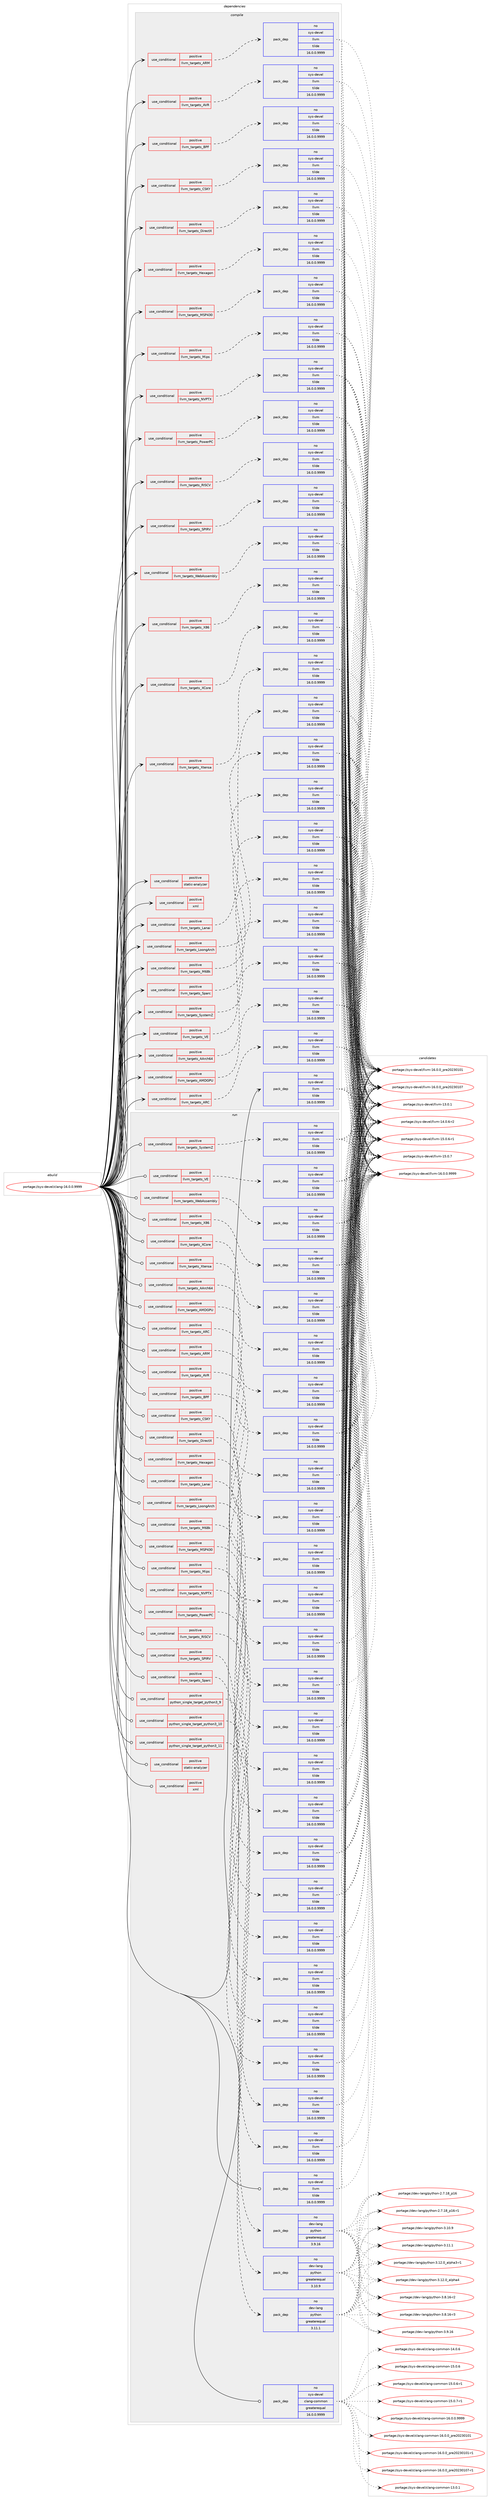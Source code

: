 digraph prolog {

# *************
# Graph options
# *************

newrank=true;
concentrate=true;
compound=true;
graph [rankdir=LR,fontname=Helvetica,fontsize=10,ranksep=1.5];#, ranksep=2.5, nodesep=0.2];
edge  [arrowhead=vee];
node  [fontname=Helvetica,fontsize=10];

# **********
# The ebuild
# **********

subgraph cluster_leftcol {
color=gray;
rank=same;
label=<<i>ebuild</i>>;
id [label="portage://sys-devel/clang-16.0.0.9999", color=red, width=4, href="../sys-devel/clang-16.0.0.9999.svg"];
}

# ****************
# The dependencies
# ****************

subgraph cluster_midcol {
color=gray;
label=<<i>dependencies</i>>;
subgraph cluster_compile {
fillcolor="#eeeeee";
style=filled;
label=<<i>compile</i>>;
subgraph cond4397 {
dependency6744 [label=<<TABLE BORDER="0" CELLBORDER="1" CELLSPACING="0" CELLPADDING="4"><TR><TD ROWSPAN="3" CELLPADDING="10">use_conditional</TD></TR><TR><TD>positive</TD></TR><TR><TD>llvm_targets_AArch64</TD></TR></TABLE>>, shape=none, color=red];
subgraph pack2290 {
dependency6745 [label=<<TABLE BORDER="0" CELLBORDER="1" CELLSPACING="0" CELLPADDING="4" WIDTH="220"><TR><TD ROWSPAN="6" CELLPADDING="30">pack_dep</TD></TR><TR><TD WIDTH="110">no</TD></TR><TR><TD>sys-devel</TD></TR><TR><TD>llvm</TD></TR><TR><TD>tilde</TD></TR><TR><TD>16.0.0.9999</TD></TR></TABLE>>, shape=none, color=blue];
}
dependency6744:e -> dependency6745:w [weight=20,style="dashed",arrowhead="vee"];
}
id:e -> dependency6744:w [weight=20,style="solid",arrowhead="vee"];
subgraph cond4398 {
dependency6746 [label=<<TABLE BORDER="0" CELLBORDER="1" CELLSPACING="0" CELLPADDING="4"><TR><TD ROWSPAN="3" CELLPADDING="10">use_conditional</TD></TR><TR><TD>positive</TD></TR><TR><TD>llvm_targets_AMDGPU</TD></TR></TABLE>>, shape=none, color=red];
subgraph pack2291 {
dependency6747 [label=<<TABLE BORDER="0" CELLBORDER="1" CELLSPACING="0" CELLPADDING="4" WIDTH="220"><TR><TD ROWSPAN="6" CELLPADDING="30">pack_dep</TD></TR><TR><TD WIDTH="110">no</TD></TR><TR><TD>sys-devel</TD></TR><TR><TD>llvm</TD></TR><TR><TD>tilde</TD></TR><TR><TD>16.0.0.9999</TD></TR></TABLE>>, shape=none, color=blue];
}
dependency6746:e -> dependency6747:w [weight=20,style="dashed",arrowhead="vee"];
}
id:e -> dependency6746:w [weight=20,style="solid",arrowhead="vee"];
subgraph cond4399 {
dependency6748 [label=<<TABLE BORDER="0" CELLBORDER="1" CELLSPACING="0" CELLPADDING="4"><TR><TD ROWSPAN="3" CELLPADDING="10">use_conditional</TD></TR><TR><TD>positive</TD></TR><TR><TD>llvm_targets_ARC</TD></TR></TABLE>>, shape=none, color=red];
subgraph pack2292 {
dependency6749 [label=<<TABLE BORDER="0" CELLBORDER="1" CELLSPACING="0" CELLPADDING="4" WIDTH="220"><TR><TD ROWSPAN="6" CELLPADDING="30">pack_dep</TD></TR><TR><TD WIDTH="110">no</TD></TR><TR><TD>sys-devel</TD></TR><TR><TD>llvm</TD></TR><TR><TD>tilde</TD></TR><TR><TD>16.0.0.9999</TD></TR></TABLE>>, shape=none, color=blue];
}
dependency6748:e -> dependency6749:w [weight=20,style="dashed",arrowhead="vee"];
}
id:e -> dependency6748:w [weight=20,style="solid",arrowhead="vee"];
subgraph cond4400 {
dependency6750 [label=<<TABLE BORDER="0" CELLBORDER="1" CELLSPACING="0" CELLPADDING="4"><TR><TD ROWSPAN="3" CELLPADDING="10">use_conditional</TD></TR><TR><TD>positive</TD></TR><TR><TD>llvm_targets_ARM</TD></TR></TABLE>>, shape=none, color=red];
subgraph pack2293 {
dependency6751 [label=<<TABLE BORDER="0" CELLBORDER="1" CELLSPACING="0" CELLPADDING="4" WIDTH="220"><TR><TD ROWSPAN="6" CELLPADDING="30">pack_dep</TD></TR><TR><TD WIDTH="110">no</TD></TR><TR><TD>sys-devel</TD></TR><TR><TD>llvm</TD></TR><TR><TD>tilde</TD></TR><TR><TD>16.0.0.9999</TD></TR></TABLE>>, shape=none, color=blue];
}
dependency6750:e -> dependency6751:w [weight=20,style="dashed",arrowhead="vee"];
}
id:e -> dependency6750:w [weight=20,style="solid",arrowhead="vee"];
subgraph cond4401 {
dependency6752 [label=<<TABLE BORDER="0" CELLBORDER="1" CELLSPACING="0" CELLPADDING="4"><TR><TD ROWSPAN="3" CELLPADDING="10">use_conditional</TD></TR><TR><TD>positive</TD></TR><TR><TD>llvm_targets_AVR</TD></TR></TABLE>>, shape=none, color=red];
subgraph pack2294 {
dependency6753 [label=<<TABLE BORDER="0" CELLBORDER="1" CELLSPACING="0" CELLPADDING="4" WIDTH="220"><TR><TD ROWSPAN="6" CELLPADDING="30">pack_dep</TD></TR><TR><TD WIDTH="110">no</TD></TR><TR><TD>sys-devel</TD></TR><TR><TD>llvm</TD></TR><TR><TD>tilde</TD></TR><TR><TD>16.0.0.9999</TD></TR></TABLE>>, shape=none, color=blue];
}
dependency6752:e -> dependency6753:w [weight=20,style="dashed",arrowhead="vee"];
}
id:e -> dependency6752:w [weight=20,style="solid",arrowhead="vee"];
subgraph cond4402 {
dependency6754 [label=<<TABLE BORDER="0" CELLBORDER="1" CELLSPACING="0" CELLPADDING="4"><TR><TD ROWSPAN="3" CELLPADDING="10">use_conditional</TD></TR><TR><TD>positive</TD></TR><TR><TD>llvm_targets_BPF</TD></TR></TABLE>>, shape=none, color=red];
subgraph pack2295 {
dependency6755 [label=<<TABLE BORDER="0" CELLBORDER="1" CELLSPACING="0" CELLPADDING="4" WIDTH="220"><TR><TD ROWSPAN="6" CELLPADDING="30">pack_dep</TD></TR><TR><TD WIDTH="110">no</TD></TR><TR><TD>sys-devel</TD></TR><TR><TD>llvm</TD></TR><TR><TD>tilde</TD></TR><TR><TD>16.0.0.9999</TD></TR></TABLE>>, shape=none, color=blue];
}
dependency6754:e -> dependency6755:w [weight=20,style="dashed",arrowhead="vee"];
}
id:e -> dependency6754:w [weight=20,style="solid",arrowhead="vee"];
subgraph cond4403 {
dependency6756 [label=<<TABLE BORDER="0" CELLBORDER="1" CELLSPACING="0" CELLPADDING="4"><TR><TD ROWSPAN="3" CELLPADDING="10">use_conditional</TD></TR><TR><TD>positive</TD></TR><TR><TD>llvm_targets_CSKY</TD></TR></TABLE>>, shape=none, color=red];
subgraph pack2296 {
dependency6757 [label=<<TABLE BORDER="0" CELLBORDER="1" CELLSPACING="0" CELLPADDING="4" WIDTH="220"><TR><TD ROWSPAN="6" CELLPADDING="30">pack_dep</TD></TR><TR><TD WIDTH="110">no</TD></TR><TR><TD>sys-devel</TD></TR><TR><TD>llvm</TD></TR><TR><TD>tilde</TD></TR><TR><TD>16.0.0.9999</TD></TR></TABLE>>, shape=none, color=blue];
}
dependency6756:e -> dependency6757:w [weight=20,style="dashed",arrowhead="vee"];
}
id:e -> dependency6756:w [weight=20,style="solid",arrowhead="vee"];
subgraph cond4404 {
dependency6758 [label=<<TABLE BORDER="0" CELLBORDER="1" CELLSPACING="0" CELLPADDING="4"><TR><TD ROWSPAN="3" CELLPADDING="10">use_conditional</TD></TR><TR><TD>positive</TD></TR><TR><TD>llvm_targets_DirectX</TD></TR></TABLE>>, shape=none, color=red];
subgraph pack2297 {
dependency6759 [label=<<TABLE BORDER="0" CELLBORDER="1" CELLSPACING="0" CELLPADDING="4" WIDTH="220"><TR><TD ROWSPAN="6" CELLPADDING="30">pack_dep</TD></TR><TR><TD WIDTH="110">no</TD></TR><TR><TD>sys-devel</TD></TR><TR><TD>llvm</TD></TR><TR><TD>tilde</TD></TR><TR><TD>16.0.0.9999</TD></TR></TABLE>>, shape=none, color=blue];
}
dependency6758:e -> dependency6759:w [weight=20,style="dashed",arrowhead="vee"];
}
id:e -> dependency6758:w [weight=20,style="solid",arrowhead="vee"];
subgraph cond4405 {
dependency6760 [label=<<TABLE BORDER="0" CELLBORDER="1" CELLSPACING="0" CELLPADDING="4"><TR><TD ROWSPAN="3" CELLPADDING="10">use_conditional</TD></TR><TR><TD>positive</TD></TR><TR><TD>llvm_targets_Hexagon</TD></TR></TABLE>>, shape=none, color=red];
subgraph pack2298 {
dependency6761 [label=<<TABLE BORDER="0" CELLBORDER="1" CELLSPACING="0" CELLPADDING="4" WIDTH="220"><TR><TD ROWSPAN="6" CELLPADDING="30">pack_dep</TD></TR><TR><TD WIDTH="110">no</TD></TR><TR><TD>sys-devel</TD></TR><TR><TD>llvm</TD></TR><TR><TD>tilde</TD></TR><TR><TD>16.0.0.9999</TD></TR></TABLE>>, shape=none, color=blue];
}
dependency6760:e -> dependency6761:w [weight=20,style="dashed",arrowhead="vee"];
}
id:e -> dependency6760:w [weight=20,style="solid",arrowhead="vee"];
subgraph cond4406 {
dependency6762 [label=<<TABLE BORDER="0" CELLBORDER="1" CELLSPACING="0" CELLPADDING="4"><TR><TD ROWSPAN="3" CELLPADDING="10">use_conditional</TD></TR><TR><TD>positive</TD></TR><TR><TD>llvm_targets_Lanai</TD></TR></TABLE>>, shape=none, color=red];
subgraph pack2299 {
dependency6763 [label=<<TABLE BORDER="0" CELLBORDER="1" CELLSPACING="0" CELLPADDING="4" WIDTH="220"><TR><TD ROWSPAN="6" CELLPADDING="30">pack_dep</TD></TR><TR><TD WIDTH="110">no</TD></TR><TR><TD>sys-devel</TD></TR><TR><TD>llvm</TD></TR><TR><TD>tilde</TD></TR><TR><TD>16.0.0.9999</TD></TR></TABLE>>, shape=none, color=blue];
}
dependency6762:e -> dependency6763:w [weight=20,style="dashed",arrowhead="vee"];
}
id:e -> dependency6762:w [weight=20,style="solid",arrowhead="vee"];
subgraph cond4407 {
dependency6764 [label=<<TABLE BORDER="0" CELLBORDER="1" CELLSPACING="0" CELLPADDING="4"><TR><TD ROWSPAN="3" CELLPADDING="10">use_conditional</TD></TR><TR><TD>positive</TD></TR><TR><TD>llvm_targets_LoongArch</TD></TR></TABLE>>, shape=none, color=red];
subgraph pack2300 {
dependency6765 [label=<<TABLE BORDER="0" CELLBORDER="1" CELLSPACING="0" CELLPADDING="4" WIDTH="220"><TR><TD ROWSPAN="6" CELLPADDING="30">pack_dep</TD></TR><TR><TD WIDTH="110">no</TD></TR><TR><TD>sys-devel</TD></TR><TR><TD>llvm</TD></TR><TR><TD>tilde</TD></TR><TR><TD>16.0.0.9999</TD></TR></TABLE>>, shape=none, color=blue];
}
dependency6764:e -> dependency6765:w [weight=20,style="dashed",arrowhead="vee"];
}
id:e -> dependency6764:w [weight=20,style="solid",arrowhead="vee"];
subgraph cond4408 {
dependency6766 [label=<<TABLE BORDER="0" CELLBORDER="1" CELLSPACING="0" CELLPADDING="4"><TR><TD ROWSPAN="3" CELLPADDING="10">use_conditional</TD></TR><TR><TD>positive</TD></TR><TR><TD>llvm_targets_M68k</TD></TR></TABLE>>, shape=none, color=red];
subgraph pack2301 {
dependency6767 [label=<<TABLE BORDER="0" CELLBORDER="1" CELLSPACING="0" CELLPADDING="4" WIDTH="220"><TR><TD ROWSPAN="6" CELLPADDING="30">pack_dep</TD></TR><TR><TD WIDTH="110">no</TD></TR><TR><TD>sys-devel</TD></TR><TR><TD>llvm</TD></TR><TR><TD>tilde</TD></TR><TR><TD>16.0.0.9999</TD></TR></TABLE>>, shape=none, color=blue];
}
dependency6766:e -> dependency6767:w [weight=20,style="dashed",arrowhead="vee"];
}
id:e -> dependency6766:w [weight=20,style="solid",arrowhead="vee"];
subgraph cond4409 {
dependency6768 [label=<<TABLE BORDER="0" CELLBORDER="1" CELLSPACING="0" CELLPADDING="4"><TR><TD ROWSPAN="3" CELLPADDING="10">use_conditional</TD></TR><TR><TD>positive</TD></TR><TR><TD>llvm_targets_MSP430</TD></TR></TABLE>>, shape=none, color=red];
subgraph pack2302 {
dependency6769 [label=<<TABLE BORDER="0" CELLBORDER="1" CELLSPACING="0" CELLPADDING="4" WIDTH="220"><TR><TD ROWSPAN="6" CELLPADDING="30">pack_dep</TD></TR><TR><TD WIDTH="110">no</TD></TR><TR><TD>sys-devel</TD></TR><TR><TD>llvm</TD></TR><TR><TD>tilde</TD></TR><TR><TD>16.0.0.9999</TD></TR></TABLE>>, shape=none, color=blue];
}
dependency6768:e -> dependency6769:w [weight=20,style="dashed",arrowhead="vee"];
}
id:e -> dependency6768:w [weight=20,style="solid",arrowhead="vee"];
subgraph cond4410 {
dependency6770 [label=<<TABLE BORDER="0" CELLBORDER="1" CELLSPACING="0" CELLPADDING="4"><TR><TD ROWSPAN="3" CELLPADDING="10">use_conditional</TD></TR><TR><TD>positive</TD></TR><TR><TD>llvm_targets_Mips</TD></TR></TABLE>>, shape=none, color=red];
subgraph pack2303 {
dependency6771 [label=<<TABLE BORDER="0" CELLBORDER="1" CELLSPACING="0" CELLPADDING="4" WIDTH="220"><TR><TD ROWSPAN="6" CELLPADDING="30">pack_dep</TD></TR><TR><TD WIDTH="110">no</TD></TR><TR><TD>sys-devel</TD></TR><TR><TD>llvm</TD></TR><TR><TD>tilde</TD></TR><TR><TD>16.0.0.9999</TD></TR></TABLE>>, shape=none, color=blue];
}
dependency6770:e -> dependency6771:w [weight=20,style="dashed",arrowhead="vee"];
}
id:e -> dependency6770:w [weight=20,style="solid",arrowhead="vee"];
subgraph cond4411 {
dependency6772 [label=<<TABLE BORDER="0" CELLBORDER="1" CELLSPACING="0" CELLPADDING="4"><TR><TD ROWSPAN="3" CELLPADDING="10">use_conditional</TD></TR><TR><TD>positive</TD></TR><TR><TD>llvm_targets_NVPTX</TD></TR></TABLE>>, shape=none, color=red];
subgraph pack2304 {
dependency6773 [label=<<TABLE BORDER="0" CELLBORDER="1" CELLSPACING="0" CELLPADDING="4" WIDTH="220"><TR><TD ROWSPAN="6" CELLPADDING="30">pack_dep</TD></TR><TR><TD WIDTH="110">no</TD></TR><TR><TD>sys-devel</TD></TR><TR><TD>llvm</TD></TR><TR><TD>tilde</TD></TR><TR><TD>16.0.0.9999</TD></TR></TABLE>>, shape=none, color=blue];
}
dependency6772:e -> dependency6773:w [weight=20,style="dashed",arrowhead="vee"];
}
id:e -> dependency6772:w [weight=20,style="solid",arrowhead="vee"];
subgraph cond4412 {
dependency6774 [label=<<TABLE BORDER="0" CELLBORDER="1" CELLSPACING="0" CELLPADDING="4"><TR><TD ROWSPAN="3" CELLPADDING="10">use_conditional</TD></TR><TR><TD>positive</TD></TR><TR><TD>llvm_targets_PowerPC</TD></TR></TABLE>>, shape=none, color=red];
subgraph pack2305 {
dependency6775 [label=<<TABLE BORDER="0" CELLBORDER="1" CELLSPACING="0" CELLPADDING="4" WIDTH="220"><TR><TD ROWSPAN="6" CELLPADDING="30">pack_dep</TD></TR><TR><TD WIDTH="110">no</TD></TR><TR><TD>sys-devel</TD></TR><TR><TD>llvm</TD></TR><TR><TD>tilde</TD></TR><TR><TD>16.0.0.9999</TD></TR></TABLE>>, shape=none, color=blue];
}
dependency6774:e -> dependency6775:w [weight=20,style="dashed",arrowhead="vee"];
}
id:e -> dependency6774:w [weight=20,style="solid",arrowhead="vee"];
subgraph cond4413 {
dependency6776 [label=<<TABLE BORDER="0" CELLBORDER="1" CELLSPACING="0" CELLPADDING="4"><TR><TD ROWSPAN="3" CELLPADDING="10">use_conditional</TD></TR><TR><TD>positive</TD></TR><TR><TD>llvm_targets_RISCV</TD></TR></TABLE>>, shape=none, color=red];
subgraph pack2306 {
dependency6777 [label=<<TABLE BORDER="0" CELLBORDER="1" CELLSPACING="0" CELLPADDING="4" WIDTH="220"><TR><TD ROWSPAN="6" CELLPADDING="30">pack_dep</TD></TR><TR><TD WIDTH="110">no</TD></TR><TR><TD>sys-devel</TD></TR><TR><TD>llvm</TD></TR><TR><TD>tilde</TD></TR><TR><TD>16.0.0.9999</TD></TR></TABLE>>, shape=none, color=blue];
}
dependency6776:e -> dependency6777:w [weight=20,style="dashed",arrowhead="vee"];
}
id:e -> dependency6776:w [weight=20,style="solid",arrowhead="vee"];
subgraph cond4414 {
dependency6778 [label=<<TABLE BORDER="0" CELLBORDER="1" CELLSPACING="0" CELLPADDING="4"><TR><TD ROWSPAN="3" CELLPADDING="10">use_conditional</TD></TR><TR><TD>positive</TD></TR><TR><TD>llvm_targets_SPIRV</TD></TR></TABLE>>, shape=none, color=red];
subgraph pack2307 {
dependency6779 [label=<<TABLE BORDER="0" CELLBORDER="1" CELLSPACING="0" CELLPADDING="4" WIDTH="220"><TR><TD ROWSPAN="6" CELLPADDING="30">pack_dep</TD></TR><TR><TD WIDTH="110">no</TD></TR><TR><TD>sys-devel</TD></TR><TR><TD>llvm</TD></TR><TR><TD>tilde</TD></TR><TR><TD>16.0.0.9999</TD></TR></TABLE>>, shape=none, color=blue];
}
dependency6778:e -> dependency6779:w [weight=20,style="dashed",arrowhead="vee"];
}
id:e -> dependency6778:w [weight=20,style="solid",arrowhead="vee"];
subgraph cond4415 {
dependency6780 [label=<<TABLE BORDER="0" CELLBORDER="1" CELLSPACING="0" CELLPADDING="4"><TR><TD ROWSPAN="3" CELLPADDING="10">use_conditional</TD></TR><TR><TD>positive</TD></TR><TR><TD>llvm_targets_Sparc</TD></TR></TABLE>>, shape=none, color=red];
subgraph pack2308 {
dependency6781 [label=<<TABLE BORDER="0" CELLBORDER="1" CELLSPACING="0" CELLPADDING="4" WIDTH="220"><TR><TD ROWSPAN="6" CELLPADDING="30">pack_dep</TD></TR><TR><TD WIDTH="110">no</TD></TR><TR><TD>sys-devel</TD></TR><TR><TD>llvm</TD></TR><TR><TD>tilde</TD></TR><TR><TD>16.0.0.9999</TD></TR></TABLE>>, shape=none, color=blue];
}
dependency6780:e -> dependency6781:w [weight=20,style="dashed",arrowhead="vee"];
}
id:e -> dependency6780:w [weight=20,style="solid",arrowhead="vee"];
subgraph cond4416 {
dependency6782 [label=<<TABLE BORDER="0" CELLBORDER="1" CELLSPACING="0" CELLPADDING="4"><TR><TD ROWSPAN="3" CELLPADDING="10">use_conditional</TD></TR><TR><TD>positive</TD></TR><TR><TD>llvm_targets_SystemZ</TD></TR></TABLE>>, shape=none, color=red];
subgraph pack2309 {
dependency6783 [label=<<TABLE BORDER="0" CELLBORDER="1" CELLSPACING="0" CELLPADDING="4" WIDTH="220"><TR><TD ROWSPAN="6" CELLPADDING="30">pack_dep</TD></TR><TR><TD WIDTH="110">no</TD></TR><TR><TD>sys-devel</TD></TR><TR><TD>llvm</TD></TR><TR><TD>tilde</TD></TR><TR><TD>16.0.0.9999</TD></TR></TABLE>>, shape=none, color=blue];
}
dependency6782:e -> dependency6783:w [weight=20,style="dashed",arrowhead="vee"];
}
id:e -> dependency6782:w [weight=20,style="solid",arrowhead="vee"];
subgraph cond4417 {
dependency6784 [label=<<TABLE BORDER="0" CELLBORDER="1" CELLSPACING="0" CELLPADDING="4"><TR><TD ROWSPAN="3" CELLPADDING="10">use_conditional</TD></TR><TR><TD>positive</TD></TR><TR><TD>llvm_targets_VE</TD></TR></TABLE>>, shape=none, color=red];
subgraph pack2310 {
dependency6785 [label=<<TABLE BORDER="0" CELLBORDER="1" CELLSPACING="0" CELLPADDING="4" WIDTH="220"><TR><TD ROWSPAN="6" CELLPADDING="30">pack_dep</TD></TR><TR><TD WIDTH="110">no</TD></TR><TR><TD>sys-devel</TD></TR><TR><TD>llvm</TD></TR><TR><TD>tilde</TD></TR><TR><TD>16.0.0.9999</TD></TR></TABLE>>, shape=none, color=blue];
}
dependency6784:e -> dependency6785:w [weight=20,style="dashed",arrowhead="vee"];
}
id:e -> dependency6784:w [weight=20,style="solid",arrowhead="vee"];
subgraph cond4418 {
dependency6786 [label=<<TABLE BORDER="0" CELLBORDER="1" CELLSPACING="0" CELLPADDING="4"><TR><TD ROWSPAN="3" CELLPADDING="10">use_conditional</TD></TR><TR><TD>positive</TD></TR><TR><TD>llvm_targets_WebAssembly</TD></TR></TABLE>>, shape=none, color=red];
subgraph pack2311 {
dependency6787 [label=<<TABLE BORDER="0" CELLBORDER="1" CELLSPACING="0" CELLPADDING="4" WIDTH="220"><TR><TD ROWSPAN="6" CELLPADDING="30">pack_dep</TD></TR><TR><TD WIDTH="110">no</TD></TR><TR><TD>sys-devel</TD></TR><TR><TD>llvm</TD></TR><TR><TD>tilde</TD></TR><TR><TD>16.0.0.9999</TD></TR></TABLE>>, shape=none, color=blue];
}
dependency6786:e -> dependency6787:w [weight=20,style="dashed",arrowhead="vee"];
}
id:e -> dependency6786:w [weight=20,style="solid",arrowhead="vee"];
subgraph cond4419 {
dependency6788 [label=<<TABLE BORDER="0" CELLBORDER="1" CELLSPACING="0" CELLPADDING="4"><TR><TD ROWSPAN="3" CELLPADDING="10">use_conditional</TD></TR><TR><TD>positive</TD></TR><TR><TD>llvm_targets_X86</TD></TR></TABLE>>, shape=none, color=red];
subgraph pack2312 {
dependency6789 [label=<<TABLE BORDER="0" CELLBORDER="1" CELLSPACING="0" CELLPADDING="4" WIDTH="220"><TR><TD ROWSPAN="6" CELLPADDING="30">pack_dep</TD></TR><TR><TD WIDTH="110">no</TD></TR><TR><TD>sys-devel</TD></TR><TR><TD>llvm</TD></TR><TR><TD>tilde</TD></TR><TR><TD>16.0.0.9999</TD></TR></TABLE>>, shape=none, color=blue];
}
dependency6788:e -> dependency6789:w [weight=20,style="dashed",arrowhead="vee"];
}
id:e -> dependency6788:w [weight=20,style="solid",arrowhead="vee"];
subgraph cond4420 {
dependency6790 [label=<<TABLE BORDER="0" CELLBORDER="1" CELLSPACING="0" CELLPADDING="4"><TR><TD ROWSPAN="3" CELLPADDING="10">use_conditional</TD></TR><TR><TD>positive</TD></TR><TR><TD>llvm_targets_XCore</TD></TR></TABLE>>, shape=none, color=red];
subgraph pack2313 {
dependency6791 [label=<<TABLE BORDER="0" CELLBORDER="1" CELLSPACING="0" CELLPADDING="4" WIDTH="220"><TR><TD ROWSPAN="6" CELLPADDING="30">pack_dep</TD></TR><TR><TD WIDTH="110">no</TD></TR><TR><TD>sys-devel</TD></TR><TR><TD>llvm</TD></TR><TR><TD>tilde</TD></TR><TR><TD>16.0.0.9999</TD></TR></TABLE>>, shape=none, color=blue];
}
dependency6790:e -> dependency6791:w [weight=20,style="dashed",arrowhead="vee"];
}
id:e -> dependency6790:w [weight=20,style="solid",arrowhead="vee"];
subgraph cond4421 {
dependency6792 [label=<<TABLE BORDER="0" CELLBORDER="1" CELLSPACING="0" CELLPADDING="4"><TR><TD ROWSPAN="3" CELLPADDING="10">use_conditional</TD></TR><TR><TD>positive</TD></TR><TR><TD>llvm_targets_Xtensa</TD></TR></TABLE>>, shape=none, color=red];
subgraph pack2314 {
dependency6793 [label=<<TABLE BORDER="0" CELLBORDER="1" CELLSPACING="0" CELLPADDING="4" WIDTH="220"><TR><TD ROWSPAN="6" CELLPADDING="30">pack_dep</TD></TR><TR><TD WIDTH="110">no</TD></TR><TR><TD>sys-devel</TD></TR><TR><TD>llvm</TD></TR><TR><TD>tilde</TD></TR><TR><TD>16.0.0.9999</TD></TR></TABLE>>, shape=none, color=blue];
}
dependency6792:e -> dependency6793:w [weight=20,style="dashed",arrowhead="vee"];
}
id:e -> dependency6792:w [weight=20,style="solid",arrowhead="vee"];
subgraph cond4422 {
dependency6794 [label=<<TABLE BORDER="0" CELLBORDER="1" CELLSPACING="0" CELLPADDING="4"><TR><TD ROWSPAN="3" CELLPADDING="10">use_conditional</TD></TR><TR><TD>positive</TD></TR><TR><TD>static-analyzer</TD></TR></TABLE>>, shape=none, color=red];
# *** BEGIN UNKNOWN DEPENDENCY TYPE (TODO) ***
# dependency6794 -> package_dependency(portage://sys-devel/clang-16.0.0.9999,install,no,dev-lang,perl,none,[,,],any_different_slot,[])
# *** END UNKNOWN DEPENDENCY TYPE (TODO) ***

}
id:e -> dependency6794:w [weight=20,style="solid",arrowhead="vee"];
subgraph cond4423 {
dependency6795 [label=<<TABLE BORDER="0" CELLBORDER="1" CELLSPACING="0" CELLPADDING="4"><TR><TD ROWSPAN="3" CELLPADDING="10">use_conditional</TD></TR><TR><TD>positive</TD></TR><TR><TD>xml</TD></TR></TABLE>>, shape=none, color=red];
# *** BEGIN UNKNOWN DEPENDENCY TYPE (TODO) ***
# dependency6795 -> package_dependency(portage://sys-devel/clang-16.0.0.9999,install,no,dev-libs,libxml2,none,[,,],[slot(2),equal],[use(optenable(abi_x86_32),negative),use(optenable(abi_x86_64),negative),use(optenable(abi_x86_x32),negative),use(optenable(abi_mips_n32),negative),use(optenable(abi_mips_n64),negative),use(optenable(abi_mips_o32),negative),use(optenable(abi_s390_32),negative),use(optenable(abi_s390_64),negative)])
# *** END UNKNOWN DEPENDENCY TYPE (TODO) ***

}
id:e -> dependency6795:w [weight=20,style="solid",arrowhead="vee"];
subgraph pack2315 {
dependency6796 [label=<<TABLE BORDER="0" CELLBORDER="1" CELLSPACING="0" CELLPADDING="4" WIDTH="220"><TR><TD ROWSPAN="6" CELLPADDING="30">pack_dep</TD></TR><TR><TD WIDTH="110">no</TD></TR><TR><TD>sys-devel</TD></TR><TR><TD>llvm</TD></TR><TR><TD>tilde</TD></TR><TR><TD>16.0.0.9999</TD></TR></TABLE>>, shape=none, color=blue];
}
id:e -> dependency6796:w [weight=20,style="solid",arrowhead="vee"];
# *** BEGIN UNKNOWN DEPENDENCY TYPE (TODO) ***
# id -> package_dependency(portage://sys-devel/clang-16.0.0.9999,install,strong,sys-devel,llvm,none,[,,],[slot(0)],[])
# *** END UNKNOWN DEPENDENCY TYPE (TODO) ***

}
subgraph cluster_compileandrun {
fillcolor="#eeeeee";
style=filled;
label=<<i>compile and run</i>>;
}
subgraph cluster_run {
fillcolor="#eeeeee";
style=filled;
label=<<i>run</i>>;
subgraph cond4424 {
dependency6797 [label=<<TABLE BORDER="0" CELLBORDER="1" CELLSPACING="0" CELLPADDING="4"><TR><TD ROWSPAN="3" CELLPADDING="10">use_conditional</TD></TR><TR><TD>positive</TD></TR><TR><TD>llvm_targets_AArch64</TD></TR></TABLE>>, shape=none, color=red];
subgraph pack2316 {
dependency6798 [label=<<TABLE BORDER="0" CELLBORDER="1" CELLSPACING="0" CELLPADDING="4" WIDTH="220"><TR><TD ROWSPAN="6" CELLPADDING="30">pack_dep</TD></TR><TR><TD WIDTH="110">no</TD></TR><TR><TD>sys-devel</TD></TR><TR><TD>llvm</TD></TR><TR><TD>tilde</TD></TR><TR><TD>16.0.0.9999</TD></TR></TABLE>>, shape=none, color=blue];
}
dependency6797:e -> dependency6798:w [weight=20,style="dashed",arrowhead="vee"];
}
id:e -> dependency6797:w [weight=20,style="solid",arrowhead="odot"];
subgraph cond4425 {
dependency6799 [label=<<TABLE BORDER="0" CELLBORDER="1" CELLSPACING="0" CELLPADDING="4"><TR><TD ROWSPAN="3" CELLPADDING="10">use_conditional</TD></TR><TR><TD>positive</TD></TR><TR><TD>llvm_targets_AMDGPU</TD></TR></TABLE>>, shape=none, color=red];
subgraph pack2317 {
dependency6800 [label=<<TABLE BORDER="0" CELLBORDER="1" CELLSPACING="0" CELLPADDING="4" WIDTH="220"><TR><TD ROWSPAN="6" CELLPADDING="30">pack_dep</TD></TR><TR><TD WIDTH="110">no</TD></TR><TR><TD>sys-devel</TD></TR><TR><TD>llvm</TD></TR><TR><TD>tilde</TD></TR><TR><TD>16.0.0.9999</TD></TR></TABLE>>, shape=none, color=blue];
}
dependency6799:e -> dependency6800:w [weight=20,style="dashed",arrowhead="vee"];
}
id:e -> dependency6799:w [weight=20,style="solid",arrowhead="odot"];
subgraph cond4426 {
dependency6801 [label=<<TABLE BORDER="0" CELLBORDER="1" CELLSPACING="0" CELLPADDING="4"><TR><TD ROWSPAN="3" CELLPADDING="10">use_conditional</TD></TR><TR><TD>positive</TD></TR><TR><TD>llvm_targets_ARC</TD></TR></TABLE>>, shape=none, color=red];
subgraph pack2318 {
dependency6802 [label=<<TABLE BORDER="0" CELLBORDER="1" CELLSPACING="0" CELLPADDING="4" WIDTH="220"><TR><TD ROWSPAN="6" CELLPADDING="30">pack_dep</TD></TR><TR><TD WIDTH="110">no</TD></TR><TR><TD>sys-devel</TD></TR><TR><TD>llvm</TD></TR><TR><TD>tilde</TD></TR><TR><TD>16.0.0.9999</TD></TR></TABLE>>, shape=none, color=blue];
}
dependency6801:e -> dependency6802:w [weight=20,style="dashed",arrowhead="vee"];
}
id:e -> dependency6801:w [weight=20,style="solid",arrowhead="odot"];
subgraph cond4427 {
dependency6803 [label=<<TABLE BORDER="0" CELLBORDER="1" CELLSPACING="0" CELLPADDING="4"><TR><TD ROWSPAN="3" CELLPADDING="10">use_conditional</TD></TR><TR><TD>positive</TD></TR><TR><TD>llvm_targets_ARM</TD></TR></TABLE>>, shape=none, color=red];
subgraph pack2319 {
dependency6804 [label=<<TABLE BORDER="0" CELLBORDER="1" CELLSPACING="0" CELLPADDING="4" WIDTH="220"><TR><TD ROWSPAN="6" CELLPADDING="30">pack_dep</TD></TR><TR><TD WIDTH="110">no</TD></TR><TR><TD>sys-devel</TD></TR><TR><TD>llvm</TD></TR><TR><TD>tilde</TD></TR><TR><TD>16.0.0.9999</TD></TR></TABLE>>, shape=none, color=blue];
}
dependency6803:e -> dependency6804:w [weight=20,style="dashed",arrowhead="vee"];
}
id:e -> dependency6803:w [weight=20,style="solid",arrowhead="odot"];
subgraph cond4428 {
dependency6805 [label=<<TABLE BORDER="0" CELLBORDER="1" CELLSPACING="0" CELLPADDING="4"><TR><TD ROWSPAN="3" CELLPADDING="10">use_conditional</TD></TR><TR><TD>positive</TD></TR><TR><TD>llvm_targets_AVR</TD></TR></TABLE>>, shape=none, color=red];
subgraph pack2320 {
dependency6806 [label=<<TABLE BORDER="0" CELLBORDER="1" CELLSPACING="0" CELLPADDING="4" WIDTH="220"><TR><TD ROWSPAN="6" CELLPADDING="30">pack_dep</TD></TR><TR><TD WIDTH="110">no</TD></TR><TR><TD>sys-devel</TD></TR><TR><TD>llvm</TD></TR><TR><TD>tilde</TD></TR><TR><TD>16.0.0.9999</TD></TR></TABLE>>, shape=none, color=blue];
}
dependency6805:e -> dependency6806:w [weight=20,style="dashed",arrowhead="vee"];
}
id:e -> dependency6805:w [weight=20,style="solid",arrowhead="odot"];
subgraph cond4429 {
dependency6807 [label=<<TABLE BORDER="0" CELLBORDER="1" CELLSPACING="0" CELLPADDING="4"><TR><TD ROWSPAN="3" CELLPADDING="10">use_conditional</TD></TR><TR><TD>positive</TD></TR><TR><TD>llvm_targets_BPF</TD></TR></TABLE>>, shape=none, color=red];
subgraph pack2321 {
dependency6808 [label=<<TABLE BORDER="0" CELLBORDER="1" CELLSPACING="0" CELLPADDING="4" WIDTH="220"><TR><TD ROWSPAN="6" CELLPADDING="30">pack_dep</TD></TR><TR><TD WIDTH="110">no</TD></TR><TR><TD>sys-devel</TD></TR><TR><TD>llvm</TD></TR><TR><TD>tilde</TD></TR><TR><TD>16.0.0.9999</TD></TR></TABLE>>, shape=none, color=blue];
}
dependency6807:e -> dependency6808:w [weight=20,style="dashed",arrowhead="vee"];
}
id:e -> dependency6807:w [weight=20,style="solid",arrowhead="odot"];
subgraph cond4430 {
dependency6809 [label=<<TABLE BORDER="0" CELLBORDER="1" CELLSPACING="0" CELLPADDING="4"><TR><TD ROWSPAN="3" CELLPADDING="10">use_conditional</TD></TR><TR><TD>positive</TD></TR><TR><TD>llvm_targets_CSKY</TD></TR></TABLE>>, shape=none, color=red];
subgraph pack2322 {
dependency6810 [label=<<TABLE BORDER="0" CELLBORDER="1" CELLSPACING="0" CELLPADDING="4" WIDTH="220"><TR><TD ROWSPAN="6" CELLPADDING="30">pack_dep</TD></TR><TR><TD WIDTH="110">no</TD></TR><TR><TD>sys-devel</TD></TR><TR><TD>llvm</TD></TR><TR><TD>tilde</TD></TR><TR><TD>16.0.0.9999</TD></TR></TABLE>>, shape=none, color=blue];
}
dependency6809:e -> dependency6810:w [weight=20,style="dashed",arrowhead="vee"];
}
id:e -> dependency6809:w [weight=20,style="solid",arrowhead="odot"];
subgraph cond4431 {
dependency6811 [label=<<TABLE BORDER="0" CELLBORDER="1" CELLSPACING="0" CELLPADDING="4"><TR><TD ROWSPAN="3" CELLPADDING="10">use_conditional</TD></TR><TR><TD>positive</TD></TR><TR><TD>llvm_targets_DirectX</TD></TR></TABLE>>, shape=none, color=red];
subgraph pack2323 {
dependency6812 [label=<<TABLE BORDER="0" CELLBORDER="1" CELLSPACING="0" CELLPADDING="4" WIDTH="220"><TR><TD ROWSPAN="6" CELLPADDING="30">pack_dep</TD></TR><TR><TD WIDTH="110">no</TD></TR><TR><TD>sys-devel</TD></TR><TR><TD>llvm</TD></TR><TR><TD>tilde</TD></TR><TR><TD>16.0.0.9999</TD></TR></TABLE>>, shape=none, color=blue];
}
dependency6811:e -> dependency6812:w [weight=20,style="dashed",arrowhead="vee"];
}
id:e -> dependency6811:w [weight=20,style="solid",arrowhead="odot"];
subgraph cond4432 {
dependency6813 [label=<<TABLE BORDER="0" CELLBORDER="1" CELLSPACING="0" CELLPADDING="4"><TR><TD ROWSPAN="3" CELLPADDING="10">use_conditional</TD></TR><TR><TD>positive</TD></TR><TR><TD>llvm_targets_Hexagon</TD></TR></TABLE>>, shape=none, color=red];
subgraph pack2324 {
dependency6814 [label=<<TABLE BORDER="0" CELLBORDER="1" CELLSPACING="0" CELLPADDING="4" WIDTH="220"><TR><TD ROWSPAN="6" CELLPADDING="30">pack_dep</TD></TR><TR><TD WIDTH="110">no</TD></TR><TR><TD>sys-devel</TD></TR><TR><TD>llvm</TD></TR><TR><TD>tilde</TD></TR><TR><TD>16.0.0.9999</TD></TR></TABLE>>, shape=none, color=blue];
}
dependency6813:e -> dependency6814:w [weight=20,style="dashed",arrowhead="vee"];
}
id:e -> dependency6813:w [weight=20,style="solid",arrowhead="odot"];
subgraph cond4433 {
dependency6815 [label=<<TABLE BORDER="0" CELLBORDER="1" CELLSPACING="0" CELLPADDING="4"><TR><TD ROWSPAN="3" CELLPADDING="10">use_conditional</TD></TR><TR><TD>positive</TD></TR><TR><TD>llvm_targets_Lanai</TD></TR></TABLE>>, shape=none, color=red];
subgraph pack2325 {
dependency6816 [label=<<TABLE BORDER="0" CELLBORDER="1" CELLSPACING="0" CELLPADDING="4" WIDTH="220"><TR><TD ROWSPAN="6" CELLPADDING="30">pack_dep</TD></TR><TR><TD WIDTH="110">no</TD></TR><TR><TD>sys-devel</TD></TR><TR><TD>llvm</TD></TR><TR><TD>tilde</TD></TR><TR><TD>16.0.0.9999</TD></TR></TABLE>>, shape=none, color=blue];
}
dependency6815:e -> dependency6816:w [weight=20,style="dashed",arrowhead="vee"];
}
id:e -> dependency6815:w [weight=20,style="solid",arrowhead="odot"];
subgraph cond4434 {
dependency6817 [label=<<TABLE BORDER="0" CELLBORDER="1" CELLSPACING="0" CELLPADDING="4"><TR><TD ROWSPAN="3" CELLPADDING="10">use_conditional</TD></TR><TR><TD>positive</TD></TR><TR><TD>llvm_targets_LoongArch</TD></TR></TABLE>>, shape=none, color=red];
subgraph pack2326 {
dependency6818 [label=<<TABLE BORDER="0" CELLBORDER="1" CELLSPACING="0" CELLPADDING="4" WIDTH="220"><TR><TD ROWSPAN="6" CELLPADDING="30">pack_dep</TD></TR><TR><TD WIDTH="110">no</TD></TR><TR><TD>sys-devel</TD></TR><TR><TD>llvm</TD></TR><TR><TD>tilde</TD></TR><TR><TD>16.0.0.9999</TD></TR></TABLE>>, shape=none, color=blue];
}
dependency6817:e -> dependency6818:w [weight=20,style="dashed",arrowhead="vee"];
}
id:e -> dependency6817:w [weight=20,style="solid",arrowhead="odot"];
subgraph cond4435 {
dependency6819 [label=<<TABLE BORDER="0" CELLBORDER="1" CELLSPACING="0" CELLPADDING="4"><TR><TD ROWSPAN="3" CELLPADDING="10">use_conditional</TD></TR><TR><TD>positive</TD></TR><TR><TD>llvm_targets_M68k</TD></TR></TABLE>>, shape=none, color=red];
subgraph pack2327 {
dependency6820 [label=<<TABLE BORDER="0" CELLBORDER="1" CELLSPACING="0" CELLPADDING="4" WIDTH="220"><TR><TD ROWSPAN="6" CELLPADDING="30">pack_dep</TD></TR><TR><TD WIDTH="110">no</TD></TR><TR><TD>sys-devel</TD></TR><TR><TD>llvm</TD></TR><TR><TD>tilde</TD></TR><TR><TD>16.0.0.9999</TD></TR></TABLE>>, shape=none, color=blue];
}
dependency6819:e -> dependency6820:w [weight=20,style="dashed",arrowhead="vee"];
}
id:e -> dependency6819:w [weight=20,style="solid",arrowhead="odot"];
subgraph cond4436 {
dependency6821 [label=<<TABLE BORDER="0" CELLBORDER="1" CELLSPACING="0" CELLPADDING="4"><TR><TD ROWSPAN="3" CELLPADDING="10">use_conditional</TD></TR><TR><TD>positive</TD></TR><TR><TD>llvm_targets_MSP430</TD></TR></TABLE>>, shape=none, color=red];
subgraph pack2328 {
dependency6822 [label=<<TABLE BORDER="0" CELLBORDER="1" CELLSPACING="0" CELLPADDING="4" WIDTH="220"><TR><TD ROWSPAN="6" CELLPADDING="30">pack_dep</TD></TR><TR><TD WIDTH="110">no</TD></TR><TR><TD>sys-devel</TD></TR><TR><TD>llvm</TD></TR><TR><TD>tilde</TD></TR><TR><TD>16.0.0.9999</TD></TR></TABLE>>, shape=none, color=blue];
}
dependency6821:e -> dependency6822:w [weight=20,style="dashed",arrowhead="vee"];
}
id:e -> dependency6821:w [weight=20,style="solid",arrowhead="odot"];
subgraph cond4437 {
dependency6823 [label=<<TABLE BORDER="0" CELLBORDER="1" CELLSPACING="0" CELLPADDING="4"><TR><TD ROWSPAN="3" CELLPADDING="10">use_conditional</TD></TR><TR><TD>positive</TD></TR><TR><TD>llvm_targets_Mips</TD></TR></TABLE>>, shape=none, color=red];
subgraph pack2329 {
dependency6824 [label=<<TABLE BORDER="0" CELLBORDER="1" CELLSPACING="0" CELLPADDING="4" WIDTH="220"><TR><TD ROWSPAN="6" CELLPADDING="30">pack_dep</TD></TR><TR><TD WIDTH="110">no</TD></TR><TR><TD>sys-devel</TD></TR><TR><TD>llvm</TD></TR><TR><TD>tilde</TD></TR><TR><TD>16.0.0.9999</TD></TR></TABLE>>, shape=none, color=blue];
}
dependency6823:e -> dependency6824:w [weight=20,style="dashed",arrowhead="vee"];
}
id:e -> dependency6823:w [weight=20,style="solid",arrowhead="odot"];
subgraph cond4438 {
dependency6825 [label=<<TABLE BORDER="0" CELLBORDER="1" CELLSPACING="0" CELLPADDING="4"><TR><TD ROWSPAN="3" CELLPADDING="10">use_conditional</TD></TR><TR><TD>positive</TD></TR><TR><TD>llvm_targets_NVPTX</TD></TR></TABLE>>, shape=none, color=red];
subgraph pack2330 {
dependency6826 [label=<<TABLE BORDER="0" CELLBORDER="1" CELLSPACING="0" CELLPADDING="4" WIDTH="220"><TR><TD ROWSPAN="6" CELLPADDING="30">pack_dep</TD></TR><TR><TD WIDTH="110">no</TD></TR><TR><TD>sys-devel</TD></TR><TR><TD>llvm</TD></TR><TR><TD>tilde</TD></TR><TR><TD>16.0.0.9999</TD></TR></TABLE>>, shape=none, color=blue];
}
dependency6825:e -> dependency6826:w [weight=20,style="dashed",arrowhead="vee"];
}
id:e -> dependency6825:w [weight=20,style="solid",arrowhead="odot"];
subgraph cond4439 {
dependency6827 [label=<<TABLE BORDER="0" CELLBORDER="1" CELLSPACING="0" CELLPADDING="4"><TR><TD ROWSPAN="3" CELLPADDING="10">use_conditional</TD></TR><TR><TD>positive</TD></TR><TR><TD>llvm_targets_PowerPC</TD></TR></TABLE>>, shape=none, color=red];
subgraph pack2331 {
dependency6828 [label=<<TABLE BORDER="0" CELLBORDER="1" CELLSPACING="0" CELLPADDING="4" WIDTH="220"><TR><TD ROWSPAN="6" CELLPADDING="30">pack_dep</TD></TR><TR><TD WIDTH="110">no</TD></TR><TR><TD>sys-devel</TD></TR><TR><TD>llvm</TD></TR><TR><TD>tilde</TD></TR><TR><TD>16.0.0.9999</TD></TR></TABLE>>, shape=none, color=blue];
}
dependency6827:e -> dependency6828:w [weight=20,style="dashed",arrowhead="vee"];
}
id:e -> dependency6827:w [weight=20,style="solid",arrowhead="odot"];
subgraph cond4440 {
dependency6829 [label=<<TABLE BORDER="0" CELLBORDER="1" CELLSPACING="0" CELLPADDING="4"><TR><TD ROWSPAN="3" CELLPADDING="10">use_conditional</TD></TR><TR><TD>positive</TD></TR><TR><TD>llvm_targets_RISCV</TD></TR></TABLE>>, shape=none, color=red];
subgraph pack2332 {
dependency6830 [label=<<TABLE BORDER="0" CELLBORDER="1" CELLSPACING="0" CELLPADDING="4" WIDTH="220"><TR><TD ROWSPAN="6" CELLPADDING="30">pack_dep</TD></TR><TR><TD WIDTH="110">no</TD></TR><TR><TD>sys-devel</TD></TR><TR><TD>llvm</TD></TR><TR><TD>tilde</TD></TR><TR><TD>16.0.0.9999</TD></TR></TABLE>>, shape=none, color=blue];
}
dependency6829:e -> dependency6830:w [weight=20,style="dashed",arrowhead="vee"];
}
id:e -> dependency6829:w [weight=20,style="solid",arrowhead="odot"];
subgraph cond4441 {
dependency6831 [label=<<TABLE BORDER="0" CELLBORDER="1" CELLSPACING="0" CELLPADDING="4"><TR><TD ROWSPAN="3" CELLPADDING="10">use_conditional</TD></TR><TR><TD>positive</TD></TR><TR><TD>llvm_targets_SPIRV</TD></TR></TABLE>>, shape=none, color=red];
subgraph pack2333 {
dependency6832 [label=<<TABLE BORDER="0" CELLBORDER="1" CELLSPACING="0" CELLPADDING="4" WIDTH="220"><TR><TD ROWSPAN="6" CELLPADDING="30">pack_dep</TD></TR><TR><TD WIDTH="110">no</TD></TR><TR><TD>sys-devel</TD></TR><TR><TD>llvm</TD></TR><TR><TD>tilde</TD></TR><TR><TD>16.0.0.9999</TD></TR></TABLE>>, shape=none, color=blue];
}
dependency6831:e -> dependency6832:w [weight=20,style="dashed",arrowhead="vee"];
}
id:e -> dependency6831:w [weight=20,style="solid",arrowhead="odot"];
subgraph cond4442 {
dependency6833 [label=<<TABLE BORDER="0" CELLBORDER="1" CELLSPACING="0" CELLPADDING="4"><TR><TD ROWSPAN="3" CELLPADDING="10">use_conditional</TD></TR><TR><TD>positive</TD></TR><TR><TD>llvm_targets_Sparc</TD></TR></TABLE>>, shape=none, color=red];
subgraph pack2334 {
dependency6834 [label=<<TABLE BORDER="0" CELLBORDER="1" CELLSPACING="0" CELLPADDING="4" WIDTH="220"><TR><TD ROWSPAN="6" CELLPADDING="30">pack_dep</TD></TR><TR><TD WIDTH="110">no</TD></TR><TR><TD>sys-devel</TD></TR><TR><TD>llvm</TD></TR><TR><TD>tilde</TD></TR><TR><TD>16.0.0.9999</TD></TR></TABLE>>, shape=none, color=blue];
}
dependency6833:e -> dependency6834:w [weight=20,style="dashed",arrowhead="vee"];
}
id:e -> dependency6833:w [weight=20,style="solid",arrowhead="odot"];
subgraph cond4443 {
dependency6835 [label=<<TABLE BORDER="0" CELLBORDER="1" CELLSPACING="0" CELLPADDING="4"><TR><TD ROWSPAN="3" CELLPADDING="10">use_conditional</TD></TR><TR><TD>positive</TD></TR><TR><TD>llvm_targets_SystemZ</TD></TR></TABLE>>, shape=none, color=red];
subgraph pack2335 {
dependency6836 [label=<<TABLE BORDER="0" CELLBORDER="1" CELLSPACING="0" CELLPADDING="4" WIDTH="220"><TR><TD ROWSPAN="6" CELLPADDING="30">pack_dep</TD></TR><TR><TD WIDTH="110">no</TD></TR><TR><TD>sys-devel</TD></TR><TR><TD>llvm</TD></TR><TR><TD>tilde</TD></TR><TR><TD>16.0.0.9999</TD></TR></TABLE>>, shape=none, color=blue];
}
dependency6835:e -> dependency6836:w [weight=20,style="dashed",arrowhead="vee"];
}
id:e -> dependency6835:w [weight=20,style="solid",arrowhead="odot"];
subgraph cond4444 {
dependency6837 [label=<<TABLE BORDER="0" CELLBORDER="1" CELLSPACING="0" CELLPADDING="4"><TR><TD ROWSPAN="3" CELLPADDING="10">use_conditional</TD></TR><TR><TD>positive</TD></TR><TR><TD>llvm_targets_VE</TD></TR></TABLE>>, shape=none, color=red];
subgraph pack2336 {
dependency6838 [label=<<TABLE BORDER="0" CELLBORDER="1" CELLSPACING="0" CELLPADDING="4" WIDTH="220"><TR><TD ROWSPAN="6" CELLPADDING="30">pack_dep</TD></TR><TR><TD WIDTH="110">no</TD></TR><TR><TD>sys-devel</TD></TR><TR><TD>llvm</TD></TR><TR><TD>tilde</TD></TR><TR><TD>16.0.0.9999</TD></TR></TABLE>>, shape=none, color=blue];
}
dependency6837:e -> dependency6838:w [weight=20,style="dashed",arrowhead="vee"];
}
id:e -> dependency6837:w [weight=20,style="solid",arrowhead="odot"];
subgraph cond4445 {
dependency6839 [label=<<TABLE BORDER="0" CELLBORDER="1" CELLSPACING="0" CELLPADDING="4"><TR><TD ROWSPAN="3" CELLPADDING="10">use_conditional</TD></TR><TR><TD>positive</TD></TR><TR><TD>llvm_targets_WebAssembly</TD></TR></TABLE>>, shape=none, color=red];
subgraph pack2337 {
dependency6840 [label=<<TABLE BORDER="0" CELLBORDER="1" CELLSPACING="0" CELLPADDING="4" WIDTH="220"><TR><TD ROWSPAN="6" CELLPADDING="30">pack_dep</TD></TR><TR><TD WIDTH="110">no</TD></TR><TR><TD>sys-devel</TD></TR><TR><TD>llvm</TD></TR><TR><TD>tilde</TD></TR><TR><TD>16.0.0.9999</TD></TR></TABLE>>, shape=none, color=blue];
}
dependency6839:e -> dependency6840:w [weight=20,style="dashed",arrowhead="vee"];
}
id:e -> dependency6839:w [weight=20,style="solid",arrowhead="odot"];
subgraph cond4446 {
dependency6841 [label=<<TABLE BORDER="0" CELLBORDER="1" CELLSPACING="0" CELLPADDING="4"><TR><TD ROWSPAN="3" CELLPADDING="10">use_conditional</TD></TR><TR><TD>positive</TD></TR><TR><TD>llvm_targets_X86</TD></TR></TABLE>>, shape=none, color=red];
subgraph pack2338 {
dependency6842 [label=<<TABLE BORDER="0" CELLBORDER="1" CELLSPACING="0" CELLPADDING="4" WIDTH="220"><TR><TD ROWSPAN="6" CELLPADDING="30">pack_dep</TD></TR><TR><TD WIDTH="110">no</TD></TR><TR><TD>sys-devel</TD></TR><TR><TD>llvm</TD></TR><TR><TD>tilde</TD></TR><TR><TD>16.0.0.9999</TD></TR></TABLE>>, shape=none, color=blue];
}
dependency6841:e -> dependency6842:w [weight=20,style="dashed",arrowhead="vee"];
}
id:e -> dependency6841:w [weight=20,style="solid",arrowhead="odot"];
subgraph cond4447 {
dependency6843 [label=<<TABLE BORDER="0" CELLBORDER="1" CELLSPACING="0" CELLPADDING="4"><TR><TD ROWSPAN="3" CELLPADDING="10">use_conditional</TD></TR><TR><TD>positive</TD></TR><TR><TD>llvm_targets_XCore</TD></TR></TABLE>>, shape=none, color=red];
subgraph pack2339 {
dependency6844 [label=<<TABLE BORDER="0" CELLBORDER="1" CELLSPACING="0" CELLPADDING="4" WIDTH="220"><TR><TD ROWSPAN="6" CELLPADDING="30">pack_dep</TD></TR><TR><TD WIDTH="110">no</TD></TR><TR><TD>sys-devel</TD></TR><TR><TD>llvm</TD></TR><TR><TD>tilde</TD></TR><TR><TD>16.0.0.9999</TD></TR></TABLE>>, shape=none, color=blue];
}
dependency6843:e -> dependency6844:w [weight=20,style="dashed",arrowhead="vee"];
}
id:e -> dependency6843:w [weight=20,style="solid",arrowhead="odot"];
subgraph cond4448 {
dependency6845 [label=<<TABLE BORDER="0" CELLBORDER="1" CELLSPACING="0" CELLPADDING="4"><TR><TD ROWSPAN="3" CELLPADDING="10">use_conditional</TD></TR><TR><TD>positive</TD></TR><TR><TD>llvm_targets_Xtensa</TD></TR></TABLE>>, shape=none, color=red];
subgraph pack2340 {
dependency6846 [label=<<TABLE BORDER="0" CELLBORDER="1" CELLSPACING="0" CELLPADDING="4" WIDTH="220"><TR><TD ROWSPAN="6" CELLPADDING="30">pack_dep</TD></TR><TR><TD WIDTH="110">no</TD></TR><TR><TD>sys-devel</TD></TR><TR><TD>llvm</TD></TR><TR><TD>tilde</TD></TR><TR><TD>16.0.0.9999</TD></TR></TABLE>>, shape=none, color=blue];
}
dependency6845:e -> dependency6846:w [weight=20,style="dashed",arrowhead="vee"];
}
id:e -> dependency6845:w [weight=20,style="solid",arrowhead="odot"];
subgraph cond4449 {
dependency6847 [label=<<TABLE BORDER="0" CELLBORDER="1" CELLSPACING="0" CELLPADDING="4"><TR><TD ROWSPAN="3" CELLPADDING="10">use_conditional</TD></TR><TR><TD>positive</TD></TR><TR><TD>python_single_target_python3_10</TD></TR></TABLE>>, shape=none, color=red];
subgraph pack2341 {
dependency6848 [label=<<TABLE BORDER="0" CELLBORDER="1" CELLSPACING="0" CELLPADDING="4" WIDTH="220"><TR><TD ROWSPAN="6" CELLPADDING="30">pack_dep</TD></TR><TR><TD WIDTH="110">no</TD></TR><TR><TD>dev-lang</TD></TR><TR><TD>python</TD></TR><TR><TD>greaterequal</TD></TR><TR><TD>3.10.9</TD></TR></TABLE>>, shape=none, color=blue];
}
dependency6847:e -> dependency6848:w [weight=20,style="dashed",arrowhead="vee"];
}
id:e -> dependency6847:w [weight=20,style="solid",arrowhead="odot"];
subgraph cond4450 {
dependency6849 [label=<<TABLE BORDER="0" CELLBORDER="1" CELLSPACING="0" CELLPADDING="4"><TR><TD ROWSPAN="3" CELLPADDING="10">use_conditional</TD></TR><TR><TD>positive</TD></TR><TR><TD>python_single_target_python3_11</TD></TR></TABLE>>, shape=none, color=red];
subgraph pack2342 {
dependency6850 [label=<<TABLE BORDER="0" CELLBORDER="1" CELLSPACING="0" CELLPADDING="4" WIDTH="220"><TR><TD ROWSPAN="6" CELLPADDING="30">pack_dep</TD></TR><TR><TD WIDTH="110">no</TD></TR><TR><TD>dev-lang</TD></TR><TR><TD>python</TD></TR><TR><TD>greaterequal</TD></TR><TR><TD>3.11.1</TD></TR></TABLE>>, shape=none, color=blue];
}
dependency6849:e -> dependency6850:w [weight=20,style="dashed",arrowhead="vee"];
}
id:e -> dependency6849:w [weight=20,style="solid",arrowhead="odot"];
subgraph cond4451 {
dependency6851 [label=<<TABLE BORDER="0" CELLBORDER="1" CELLSPACING="0" CELLPADDING="4"><TR><TD ROWSPAN="3" CELLPADDING="10">use_conditional</TD></TR><TR><TD>positive</TD></TR><TR><TD>python_single_target_python3_9</TD></TR></TABLE>>, shape=none, color=red];
subgraph pack2343 {
dependency6852 [label=<<TABLE BORDER="0" CELLBORDER="1" CELLSPACING="0" CELLPADDING="4" WIDTH="220"><TR><TD ROWSPAN="6" CELLPADDING="30">pack_dep</TD></TR><TR><TD WIDTH="110">no</TD></TR><TR><TD>dev-lang</TD></TR><TR><TD>python</TD></TR><TR><TD>greaterequal</TD></TR><TR><TD>3.9.16</TD></TR></TABLE>>, shape=none, color=blue];
}
dependency6851:e -> dependency6852:w [weight=20,style="dashed",arrowhead="vee"];
}
id:e -> dependency6851:w [weight=20,style="solid",arrowhead="odot"];
subgraph cond4452 {
dependency6853 [label=<<TABLE BORDER="0" CELLBORDER="1" CELLSPACING="0" CELLPADDING="4"><TR><TD ROWSPAN="3" CELLPADDING="10">use_conditional</TD></TR><TR><TD>positive</TD></TR><TR><TD>static-analyzer</TD></TR></TABLE>>, shape=none, color=red];
# *** BEGIN UNKNOWN DEPENDENCY TYPE (TODO) ***
# dependency6853 -> package_dependency(portage://sys-devel/clang-16.0.0.9999,run,no,dev-lang,perl,none,[,,],any_different_slot,[])
# *** END UNKNOWN DEPENDENCY TYPE (TODO) ***

}
id:e -> dependency6853:w [weight=20,style="solid",arrowhead="odot"];
subgraph cond4453 {
dependency6854 [label=<<TABLE BORDER="0" CELLBORDER="1" CELLSPACING="0" CELLPADDING="4"><TR><TD ROWSPAN="3" CELLPADDING="10">use_conditional</TD></TR><TR><TD>positive</TD></TR><TR><TD>xml</TD></TR></TABLE>>, shape=none, color=red];
# *** BEGIN UNKNOWN DEPENDENCY TYPE (TODO) ***
# dependency6854 -> package_dependency(portage://sys-devel/clang-16.0.0.9999,run,no,dev-libs,libxml2,none,[,,],[slot(2),equal],[use(optenable(abi_x86_32),negative),use(optenable(abi_x86_64),negative),use(optenable(abi_x86_x32),negative),use(optenable(abi_mips_n32),negative),use(optenable(abi_mips_n64),negative),use(optenable(abi_mips_o32),negative),use(optenable(abi_s390_32),negative),use(optenable(abi_s390_64),negative)])
# *** END UNKNOWN DEPENDENCY TYPE (TODO) ***

}
id:e -> dependency6854:w [weight=20,style="solid",arrowhead="odot"];
subgraph pack2344 {
dependency6855 [label=<<TABLE BORDER="0" CELLBORDER="1" CELLSPACING="0" CELLPADDING="4" WIDTH="220"><TR><TD ROWSPAN="6" CELLPADDING="30">pack_dep</TD></TR><TR><TD WIDTH="110">no</TD></TR><TR><TD>sys-devel</TD></TR><TR><TD>clang-common</TD></TR><TR><TD>greaterequal</TD></TR><TR><TD>16.0.0.9999</TD></TR></TABLE>>, shape=none, color=blue];
}
id:e -> dependency6855:w [weight=20,style="solid",arrowhead="odot"];
subgraph pack2345 {
dependency6856 [label=<<TABLE BORDER="0" CELLBORDER="1" CELLSPACING="0" CELLPADDING="4" WIDTH="220"><TR><TD ROWSPAN="6" CELLPADDING="30">pack_dep</TD></TR><TR><TD WIDTH="110">no</TD></TR><TR><TD>sys-devel</TD></TR><TR><TD>llvm</TD></TR><TR><TD>tilde</TD></TR><TR><TD>16.0.0.9999</TD></TR></TABLE>>, shape=none, color=blue];
}
id:e -> dependency6856:w [weight=20,style="solid",arrowhead="odot"];
}
}

# **************
# The candidates
# **************

subgraph cluster_choices {
rank=same;
color=gray;
label=<<i>candidates</i>>;

subgraph choice2290 {
color=black;
nodesep=1;
choice115121115451001011181011084710810811810945495146484649 [label="portage://sys-devel/llvm-13.0.1", color=red, width=4,href="../sys-devel/llvm-13.0.1.svg"];
choice1151211154510010111810110847108108118109454952464846544511450 [label="portage://sys-devel/llvm-14.0.6-r2", color=red, width=4,href="../sys-devel/llvm-14.0.6-r2.svg"];
choice1151211154510010111810110847108108118109454953464846544511449 [label="portage://sys-devel/llvm-15.0.6-r1", color=red, width=4,href="../sys-devel/llvm-15.0.6-r1.svg"];
choice115121115451001011181011084710810811810945495346484655 [label="portage://sys-devel/llvm-15.0.7", color=red, width=4,href="../sys-devel/llvm-15.0.7.svg"];
choice1151211154510010111810110847108108118109454954464846484657575757 [label="portage://sys-devel/llvm-16.0.0.9999", color=red, width=4,href="../sys-devel/llvm-16.0.0.9999.svg"];
choice115121115451001011181011084710810811810945495446484648951121141015048505148494849 [label="portage://sys-devel/llvm-16.0.0_pre20230101", color=red, width=4,href="../sys-devel/llvm-16.0.0_pre20230101.svg"];
choice115121115451001011181011084710810811810945495446484648951121141015048505148494855 [label="portage://sys-devel/llvm-16.0.0_pre20230107", color=red, width=4,href="../sys-devel/llvm-16.0.0_pre20230107.svg"];
dependency6745:e -> choice115121115451001011181011084710810811810945495146484649:w [style=dotted,weight="100"];
dependency6745:e -> choice1151211154510010111810110847108108118109454952464846544511450:w [style=dotted,weight="100"];
dependency6745:e -> choice1151211154510010111810110847108108118109454953464846544511449:w [style=dotted,weight="100"];
dependency6745:e -> choice115121115451001011181011084710810811810945495346484655:w [style=dotted,weight="100"];
dependency6745:e -> choice1151211154510010111810110847108108118109454954464846484657575757:w [style=dotted,weight="100"];
dependency6745:e -> choice115121115451001011181011084710810811810945495446484648951121141015048505148494849:w [style=dotted,weight="100"];
dependency6745:e -> choice115121115451001011181011084710810811810945495446484648951121141015048505148494855:w [style=dotted,weight="100"];
}
subgraph choice2291 {
color=black;
nodesep=1;
choice115121115451001011181011084710810811810945495146484649 [label="portage://sys-devel/llvm-13.0.1", color=red, width=4,href="../sys-devel/llvm-13.0.1.svg"];
choice1151211154510010111810110847108108118109454952464846544511450 [label="portage://sys-devel/llvm-14.0.6-r2", color=red, width=4,href="../sys-devel/llvm-14.0.6-r2.svg"];
choice1151211154510010111810110847108108118109454953464846544511449 [label="portage://sys-devel/llvm-15.0.6-r1", color=red, width=4,href="../sys-devel/llvm-15.0.6-r1.svg"];
choice115121115451001011181011084710810811810945495346484655 [label="portage://sys-devel/llvm-15.0.7", color=red, width=4,href="../sys-devel/llvm-15.0.7.svg"];
choice1151211154510010111810110847108108118109454954464846484657575757 [label="portage://sys-devel/llvm-16.0.0.9999", color=red, width=4,href="../sys-devel/llvm-16.0.0.9999.svg"];
choice115121115451001011181011084710810811810945495446484648951121141015048505148494849 [label="portage://sys-devel/llvm-16.0.0_pre20230101", color=red, width=4,href="../sys-devel/llvm-16.0.0_pre20230101.svg"];
choice115121115451001011181011084710810811810945495446484648951121141015048505148494855 [label="portage://sys-devel/llvm-16.0.0_pre20230107", color=red, width=4,href="../sys-devel/llvm-16.0.0_pre20230107.svg"];
dependency6747:e -> choice115121115451001011181011084710810811810945495146484649:w [style=dotted,weight="100"];
dependency6747:e -> choice1151211154510010111810110847108108118109454952464846544511450:w [style=dotted,weight="100"];
dependency6747:e -> choice1151211154510010111810110847108108118109454953464846544511449:w [style=dotted,weight="100"];
dependency6747:e -> choice115121115451001011181011084710810811810945495346484655:w [style=dotted,weight="100"];
dependency6747:e -> choice1151211154510010111810110847108108118109454954464846484657575757:w [style=dotted,weight="100"];
dependency6747:e -> choice115121115451001011181011084710810811810945495446484648951121141015048505148494849:w [style=dotted,weight="100"];
dependency6747:e -> choice115121115451001011181011084710810811810945495446484648951121141015048505148494855:w [style=dotted,weight="100"];
}
subgraph choice2292 {
color=black;
nodesep=1;
choice115121115451001011181011084710810811810945495146484649 [label="portage://sys-devel/llvm-13.0.1", color=red, width=4,href="../sys-devel/llvm-13.0.1.svg"];
choice1151211154510010111810110847108108118109454952464846544511450 [label="portage://sys-devel/llvm-14.0.6-r2", color=red, width=4,href="../sys-devel/llvm-14.0.6-r2.svg"];
choice1151211154510010111810110847108108118109454953464846544511449 [label="portage://sys-devel/llvm-15.0.6-r1", color=red, width=4,href="../sys-devel/llvm-15.0.6-r1.svg"];
choice115121115451001011181011084710810811810945495346484655 [label="portage://sys-devel/llvm-15.0.7", color=red, width=4,href="../sys-devel/llvm-15.0.7.svg"];
choice1151211154510010111810110847108108118109454954464846484657575757 [label="portage://sys-devel/llvm-16.0.0.9999", color=red, width=4,href="../sys-devel/llvm-16.0.0.9999.svg"];
choice115121115451001011181011084710810811810945495446484648951121141015048505148494849 [label="portage://sys-devel/llvm-16.0.0_pre20230101", color=red, width=4,href="../sys-devel/llvm-16.0.0_pre20230101.svg"];
choice115121115451001011181011084710810811810945495446484648951121141015048505148494855 [label="portage://sys-devel/llvm-16.0.0_pre20230107", color=red, width=4,href="../sys-devel/llvm-16.0.0_pre20230107.svg"];
dependency6749:e -> choice115121115451001011181011084710810811810945495146484649:w [style=dotted,weight="100"];
dependency6749:e -> choice1151211154510010111810110847108108118109454952464846544511450:w [style=dotted,weight="100"];
dependency6749:e -> choice1151211154510010111810110847108108118109454953464846544511449:w [style=dotted,weight="100"];
dependency6749:e -> choice115121115451001011181011084710810811810945495346484655:w [style=dotted,weight="100"];
dependency6749:e -> choice1151211154510010111810110847108108118109454954464846484657575757:w [style=dotted,weight="100"];
dependency6749:e -> choice115121115451001011181011084710810811810945495446484648951121141015048505148494849:w [style=dotted,weight="100"];
dependency6749:e -> choice115121115451001011181011084710810811810945495446484648951121141015048505148494855:w [style=dotted,weight="100"];
}
subgraph choice2293 {
color=black;
nodesep=1;
choice115121115451001011181011084710810811810945495146484649 [label="portage://sys-devel/llvm-13.0.1", color=red, width=4,href="../sys-devel/llvm-13.0.1.svg"];
choice1151211154510010111810110847108108118109454952464846544511450 [label="portage://sys-devel/llvm-14.0.6-r2", color=red, width=4,href="../sys-devel/llvm-14.0.6-r2.svg"];
choice1151211154510010111810110847108108118109454953464846544511449 [label="portage://sys-devel/llvm-15.0.6-r1", color=red, width=4,href="../sys-devel/llvm-15.0.6-r1.svg"];
choice115121115451001011181011084710810811810945495346484655 [label="portage://sys-devel/llvm-15.0.7", color=red, width=4,href="../sys-devel/llvm-15.0.7.svg"];
choice1151211154510010111810110847108108118109454954464846484657575757 [label="portage://sys-devel/llvm-16.0.0.9999", color=red, width=4,href="../sys-devel/llvm-16.0.0.9999.svg"];
choice115121115451001011181011084710810811810945495446484648951121141015048505148494849 [label="portage://sys-devel/llvm-16.0.0_pre20230101", color=red, width=4,href="../sys-devel/llvm-16.0.0_pre20230101.svg"];
choice115121115451001011181011084710810811810945495446484648951121141015048505148494855 [label="portage://sys-devel/llvm-16.0.0_pre20230107", color=red, width=4,href="../sys-devel/llvm-16.0.0_pre20230107.svg"];
dependency6751:e -> choice115121115451001011181011084710810811810945495146484649:w [style=dotted,weight="100"];
dependency6751:e -> choice1151211154510010111810110847108108118109454952464846544511450:w [style=dotted,weight="100"];
dependency6751:e -> choice1151211154510010111810110847108108118109454953464846544511449:w [style=dotted,weight="100"];
dependency6751:e -> choice115121115451001011181011084710810811810945495346484655:w [style=dotted,weight="100"];
dependency6751:e -> choice1151211154510010111810110847108108118109454954464846484657575757:w [style=dotted,weight="100"];
dependency6751:e -> choice115121115451001011181011084710810811810945495446484648951121141015048505148494849:w [style=dotted,weight="100"];
dependency6751:e -> choice115121115451001011181011084710810811810945495446484648951121141015048505148494855:w [style=dotted,weight="100"];
}
subgraph choice2294 {
color=black;
nodesep=1;
choice115121115451001011181011084710810811810945495146484649 [label="portage://sys-devel/llvm-13.0.1", color=red, width=4,href="../sys-devel/llvm-13.0.1.svg"];
choice1151211154510010111810110847108108118109454952464846544511450 [label="portage://sys-devel/llvm-14.0.6-r2", color=red, width=4,href="../sys-devel/llvm-14.0.6-r2.svg"];
choice1151211154510010111810110847108108118109454953464846544511449 [label="portage://sys-devel/llvm-15.0.6-r1", color=red, width=4,href="../sys-devel/llvm-15.0.6-r1.svg"];
choice115121115451001011181011084710810811810945495346484655 [label="portage://sys-devel/llvm-15.0.7", color=red, width=4,href="../sys-devel/llvm-15.0.7.svg"];
choice1151211154510010111810110847108108118109454954464846484657575757 [label="portage://sys-devel/llvm-16.0.0.9999", color=red, width=4,href="../sys-devel/llvm-16.0.0.9999.svg"];
choice115121115451001011181011084710810811810945495446484648951121141015048505148494849 [label="portage://sys-devel/llvm-16.0.0_pre20230101", color=red, width=4,href="../sys-devel/llvm-16.0.0_pre20230101.svg"];
choice115121115451001011181011084710810811810945495446484648951121141015048505148494855 [label="portage://sys-devel/llvm-16.0.0_pre20230107", color=red, width=4,href="../sys-devel/llvm-16.0.0_pre20230107.svg"];
dependency6753:e -> choice115121115451001011181011084710810811810945495146484649:w [style=dotted,weight="100"];
dependency6753:e -> choice1151211154510010111810110847108108118109454952464846544511450:w [style=dotted,weight="100"];
dependency6753:e -> choice1151211154510010111810110847108108118109454953464846544511449:w [style=dotted,weight="100"];
dependency6753:e -> choice115121115451001011181011084710810811810945495346484655:w [style=dotted,weight="100"];
dependency6753:e -> choice1151211154510010111810110847108108118109454954464846484657575757:w [style=dotted,weight="100"];
dependency6753:e -> choice115121115451001011181011084710810811810945495446484648951121141015048505148494849:w [style=dotted,weight="100"];
dependency6753:e -> choice115121115451001011181011084710810811810945495446484648951121141015048505148494855:w [style=dotted,weight="100"];
}
subgraph choice2295 {
color=black;
nodesep=1;
choice115121115451001011181011084710810811810945495146484649 [label="portage://sys-devel/llvm-13.0.1", color=red, width=4,href="../sys-devel/llvm-13.0.1.svg"];
choice1151211154510010111810110847108108118109454952464846544511450 [label="portage://sys-devel/llvm-14.0.6-r2", color=red, width=4,href="../sys-devel/llvm-14.0.6-r2.svg"];
choice1151211154510010111810110847108108118109454953464846544511449 [label="portage://sys-devel/llvm-15.0.6-r1", color=red, width=4,href="../sys-devel/llvm-15.0.6-r1.svg"];
choice115121115451001011181011084710810811810945495346484655 [label="portage://sys-devel/llvm-15.0.7", color=red, width=4,href="../sys-devel/llvm-15.0.7.svg"];
choice1151211154510010111810110847108108118109454954464846484657575757 [label="portage://sys-devel/llvm-16.0.0.9999", color=red, width=4,href="../sys-devel/llvm-16.0.0.9999.svg"];
choice115121115451001011181011084710810811810945495446484648951121141015048505148494849 [label="portage://sys-devel/llvm-16.0.0_pre20230101", color=red, width=4,href="../sys-devel/llvm-16.0.0_pre20230101.svg"];
choice115121115451001011181011084710810811810945495446484648951121141015048505148494855 [label="portage://sys-devel/llvm-16.0.0_pre20230107", color=red, width=4,href="../sys-devel/llvm-16.0.0_pre20230107.svg"];
dependency6755:e -> choice115121115451001011181011084710810811810945495146484649:w [style=dotted,weight="100"];
dependency6755:e -> choice1151211154510010111810110847108108118109454952464846544511450:w [style=dotted,weight="100"];
dependency6755:e -> choice1151211154510010111810110847108108118109454953464846544511449:w [style=dotted,weight="100"];
dependency6755:e -> choice115121115451001011181011084710810811810945495346484655:w [style=dotted,weight="100"];
dependency6755:e -> choice1151211154510010111810110847108108118109454954464846484657575757:w [style=dotted,weight="100"];
dependency6755:e -> choice115121115451001011181011084710810811810945495446484648951121141015048505148494849:w [style=dotted,weight="100"];
dependency6755:e -> choice115121115451001011181011084710810811810945495446484648951121141015048505148494855:w [style=dotted,weight="100"];
}
subgraph choice2296 {
color=black;
nodesep=1;
choice115121115451001011181011084710810811810945495146484649 [label="portage://sys-devel/llvm-13.0.1", color=red, width=4,href="../sys-devel/llvm-13.0.1.svg"];
choice1151211154510010111810110847108108118109454952464846544511450 [label="portage://sys-devel/llvm-14.0.6-r2", color=red, width=4,href="../sys-devel/llvm-14.0.6-r2.svg"];
choice1151211154510010111810110847108108118109454953464846544511449 [label="portage://sys-devel/llvm-15.0.6-r1", color=red, width=4,href="../sys-devel/llvm-15.0.6-r1.svg"];
choice115121115451001011181011084710810811810945495346484655 [label="portage://sys-devel/llvm-15.0.7", color=red, width=4,href="../sys-devel/llvm-15.0.7.svg"];
choice1151211154510010111810110847108108118109454954464846484657575757 [label="portage://sys-devel/llvm-16.0.0.9999", color=red, width=4,href="../sys-devel/llvm-16.0.0.9999.svg"];
choice115121115451001011181011084710810811810945495446484648951121141015048505148494849 [label="portage://sys-devel/llvm-16.0.0_pre20230101", color=red, width=4,href="../sys-devel/llvm-16.0.0_pre20230101.svg"];
choice115121115451001011181011084710810811810945495446484648951121141015048505148494855 [label="portage://sys-devel/llvm-16.0.0_pre20230107", color=red, width=4,href="../sys-devel/llvm-16.0.0_pre20230107.svg"];
dependency6757:e -> choice115121115451001011181011084710810811810945495146484649:w [style=dotted,weight="100"];
dependency6757:e -> choice1151211154510010111810110847108108118109454952464846544511450:w [style=dotted,weight="100"];
dependency6757:e -> choice1151211154510010111810110847108108118109454953464846544511449:w [style=dotted,weight="100"];
dependency6757:e -> choice115121115451001011181011084710810811810945495346484655:w [style=dotted,weight="100"];
dependency6757:e -> choice1151211154510010111810110847108108118109454954464846484657575757:w [style=dotted,weight="100"];
dependency6757:e -> choice115121115451001011181011084710810811810945495446484648951121141015048505148494849:w [style=dotted,weight="100"];
dependency6757:e -> choice115121115451001011181011084710810811810945495446484648951121141015048505148494855:w [style=dotted,weight="100"];
}
subgraph choice2297 {
color=black;
nodesep=1;
choice115121115451001011181011084710810811810945495146484649 [label="portage://sys-devel/llvm-13.0.1", color=red, width=4,href="../sys-devel/llvm-13.0.1.svg"];
choice1151211154510010111810110847108108118109454952464846544511450 [label="portage://sys-devel/llvm-14.0.6-r2", color=red, width=4,href="../sys-devel/llvm-14.0.6-r2.svg"];
choice1151211154510010111810110847108108118109454953464846544511449 [label="portage://sys-devel/llvm-15.0.6-r1", color=red, width=4,href="../sys-devel/llvm-15.0.6-r1.svg"];
choice115121115451001011181011084710810811810945495346484655 [label="portage://sys-devel/llvm-15.0.7", color=red, width=4,href="../sys-devel/llvm-15.0.7.svg"];
choice1151211154510010111810110847108108118109454954464846484657575757 [label="portage://sys-devel/llvm-16.0.0.9999", color=red, width=4,href="../sys-devel/llvm-16.0.0.9999.svg"];
choice115121115451001011181011084710810811810945495446484648951121141015048505148494849 [label="portage://sys-devel/llvm-16.0.0_pre20230101", color=red, width=4,href="../sys-devel/llvm-16.0.0_pre20230101.svg"];
choice115121115451001011181011084710810811810945495446484648951121141015048505148494855 [label="portage://sys-devel/llvm-16.0.0_pre20230107", color=red, width=4,href="../sys-devel/llvm-16.0.0_pre20230107.svg"];
dependency6759:e -> choice115121115451001011181011084710810811810945495146484649:w [style=dotted,weight="100"];
dependency6759:e -> choice1151211154510010111810110847108108118109454952464846544511450:w [style=dotted,weight="100"];
dependency6759:e -> choice1151211154510010111810110847108108118109454953464846544511449:w [style=dotted,weight="100"];
dependency6759:e -> choice115121115451001011181011084710810811810945495346484655:w [style=dotted,weight="100"];
dependency6759:e -> choice1151211154510010111810110847108108118109454954464846484657575757:w [style=dotted,weight="100"];
dependency6759:e -> choice115121115451001011181011084710810811810945495446484648951121141015048505148494849:w [style=dotted,weight="100"];
dependency6759:e -> choice115121115451001011181011084710810811810945495446484648951121141015048505148494855:w [style=dotted,weight="100"];
}
subgraph choice2298 {
color=black;
nodesep=1;
choice115121115451001011181011084710810811810945495146484649 [label="portage://sys-devel/llvm-13.0.1", color=red, width=4,href="../sys-devel/llvm-13.0.1.svg"];
choice1151211154510010111810110847108108118109454952464846544511450 [label="portage://sys-devel/llvm-14.0.6-r2", color=red, width=4,href="../sys-devel/llvm-14.0.6-r2.svg"];
choice1151211154510010111810110847108108118109454953464846544511449 [label="portage://sys-devel/llvm-15.0.6-r1", color=red, width=4,href="../sys-devel/llvm-15.0.6-r1.svg"];
choice115121115451001011181011084710810811810945495346484655 [label="portage://sys-devel/llvm-15.0.7", color=red, width=4,href="../sys-devel/llvm-15.0.7.svg"];
choice1151211154510010111810110847108108118109454954464846484657575757 [label="portage://sys-devel/llvm-16.0.0.9999", color=red, width=4,href="../sys-devel/llvm-16.0.0.9999.svg"];
choice115121115451001011181011084710810811810945495446484648951121141015048505148494849 [label="portage://sys-devel/llvm-16.0.0_pre20230101", color=red, width=4,href="../sys-devel/llvm-16.0.0_pre20230101.svg"];
choice115121115451001011181011084710810811810945495446484648951121141015048505148494855 [label="portage://sys-devel/llvm-16.0.0_pre20230107", color=red, width=4,href="../sys-devel/llvm-16.0.0_pre20230107.svg"];
dependency6761:e -> choice115121115451001011181011084710810811810945495146484649:w [style=dotted,weight="100"];
dependency6761:e -> choice1151211154510010111810110847108108118109454952464846544511450:w [style=dotted,weight="100"];
dependency6761:e -> choice1151211154510010111810110847108108118109454953464846544511449:w [style=dotted,weight="100"];
dependency6761:e -> choice115121115451001011181011084710810811810945495346484655:w [style=dotted,weight="100"];
dependency6761:e -> choice1151211154510010111810110847108108118109454954464846484657575757:w [style=dotted,weight="100"];
dependency6761:e -> choice115121115451001011181011084710810811810945495446484648951121141015048505148494849:w [style=dotted,weight="100"];
dependency6761:e -> choice115121115451001011181011084710810811810945495446484648951121141015048505148494855:w [style=dotted,weight="100"];
}
subgraph choice2299 {
color=black;
nodesep=1;
choice115121115451001011181011084710810811810945495146484649 [label="portage://sys-devel/llvm-13.0.1", color=red, width=4,href="../sys-devel/llvm-13.0.1.svg"];
choice1151211154510010111810110847108108118109454952464846544511450 [label="portage://sys-devel/llvm-14.0.6-r2", color=red, width=4,href="../sys-devel/llvm-14.0.6-r2.svg"];
choice1151211154510010111810110847108108118109454953464846544511449 [label="portage://sys-devel/llvm-15.0.6-r1", color=red, width=4,href="../sys-devel/llvm-15.0.6-r1.svg"];
choice115121115451001011181011084710810811810945495346484655 [label="portage://sys-devel/llvm-15.0.7", color=red, width=4,href="../sys-devel/llvm-15.0.7.svg"];
choice1151211154510010111810110847108108118109454954464846484657575757 [label="portage://sys-devel/llvm-16.0.0.9999", color=red, width=4,href="../sys-devel/llvm-16.0.0.9999.svg"];
choice115121115451001011181011084710810811810945495446484648951121141015048505148494849 [label="portage://sys-devel/llvm-16.0.0_pre20230101", color=red, width=4,href="../sys-devel/llvm-16.0.0_pre20230101.svg"];
choice115121115451001011181011084710810811810945495446484648951121141015048505148494855 [label="portage://sys-devel/llvm-16.0.0_pre20230107", color=red, width=4,href="../sys-devel/llvm-16.0.0_pre20230107.svg"];
dependency6763:e -> choice115121115451001011181011084710810811810945495146484649:w [style=dotted,weight="100"];
dependency6763:e -> choice1151211154510010111810110847108108118109454952464846544511450:w [style=dotted,weight="100"];
dependency6763:e -> choice1151211154510010111810110847108108118109454953464846544511449:w [style=dotted,weight="100"];
dependency6763:e -> choice115121115451001011181011084710810811810945495346484655:w [style=dotted,weight="100"];
dependency6763:e -> choice1151211154510010111810110847108108118109454954464846484657575757:w [style=dotted,weight="100"];
dependency6763:e -> choice115121115451001011181011084710810811810945495446484648951121141015048505148494849:w [style=dotted,weight="100"];
dependency6763:e -> choice115121115451001011181011084710810811810945495446484648951121141015048505148494855:w [style=dotted,weight="100"];
}
subgraph choice2300 {
color=black;
nodesep=1;
choice115121115451001011181011084710810811810945495146484649 [label="portage://sys-devel/llvm-13.0.1", color=red, width=4,href="../sys-devel/llvm-13.0.1.svg"];
choice1151211154510010111810110847108108118109454952464846544511450 [label="portage://sys-devel/llvm-14.0.6-r2", color=red, width=4,href="../sys-devel/llvm-14.0.6-r2.svg"];
choice1151211154510010111810110847108108118109454953464846544511449 [label="portage://sys-devel/llvm-15.0.6-r1", color=red, width=4,href="../sys-devel/llvm-15.0.6-r1.svg"];
choice115121115451001011181011084710810811810945495346484655 [label="portage://sys-devel/llvm-15.0.7", color=red, width=4,href="../sys-devel/llvm-15.0.7.svg"];
choice1151211154510010111810110847108108118109454954464846484657575757 [label="portage://sys-devel/llvm-16.0.0.9999", color=red, width=4,href="../sys-devel/llvm-16.0.0.9999.svg"];
choice115121115451001011181011084710810811810945495446484648951121141015048505148494849 [label="portage://sys-devel/llvm-16.0.0_pre20230101", color=red, width=4,href="../sys-devel/llvm-16.0.0_pre20230101.svg"];
choice115121115451001011181011084710810811810945495446484648951121141015048505148494855 [label="portage://sys-devel/llvm-16.0.0_pre20230107", color=red, width=4,href="../sys-devel/llvm-16.0.0_pre20230107.svg"];
dependency6765:e -> choice115121115451001011181011084710810811810945495146484649:w [style=dotted,weight="100"];
dependency6765:e -> choice1151211154510010111810110847108108118109454952464846544511450:w [style=dotted,weight="100"];
dependency6765:e -> choice1151211154510010111810110847108108118109454953464846544511449:w [style=dotted,weight="100"];
dependency6765:e -> choice115121115451001011181011084710810811810945495346484655:w [style=dotted,weight="100"];
dependency6765:e -> choice1151211154510010111810110847108108118109454954464846484657575757:w [style=dotted,weight="100"];
dependency6765:e -> choice115121115451001011181011084710810811810945495446484648951121141015048505148494849:w [style=dotted,weight="100"];
dependency6765:e -> choice115121115451001011181011084710810811810945495446484648951121141015048505148494855:w [style=dotted,weight="100"];
}
subgraph choice2301 {
color=black;
nodesep=1;
choice115121115451001011181011084710810811810945495146484649 [label="portage://sys-devel/llvm-13.0.1", color=red, width=4,href="../sys-devel/llvm-13.0.1.svg"];
choice1151211154510010111810110847108108118109454952464846544511450 [label="portage://sys-devel/llvm-14.0.6-r2", color=red, width=4,href="../sys-devel/llvm-14.0.6-r2.svg"];
choice1151211154510010111810110847108108118109454953464846544511449 [label="portage://sys-devel/llvm-15.0.6-r1", color=red, width=4,href="../sys-devel/llvm-15.0.6-r1.svg"];
choice115121115451001011181011084710810811810945495346484655 [label="portage://sys-devel/llvm-15.0.7", color=red, width=4,href="../sys-devel/llvm-15.0.7.svg"];
choice1151211154510010111810110847108108118109454954464846484657575757 [label="portage://sys-devel/llvm-16.0.0.9999", color=red, width=4,href="../sys-devel/llvm-16.0.0.9999.svg"];
choice115121115451001011181011084710810811810945495446484648951121141015048505148494849 [label="portage://sys-devel/llvm-16.0.0_pre20230101", color=red, width=4,href="../sys-devel/llvm-16.0.0_pre20230101.svg"];
choice115121115451001011181011084710810811810945495446484648951121141015048505148494855 [label="portage://sys-devel/llvm-16.0.0_pre20230107", color=red, width=4,href="../sys-devel/llvm-16.0.0_pre20230107.svg"];
dependency6767:e -> choice115121115451001011181011084710810811810945495146484649:w [style=dotted,weight="100"];
dependency6767:e -> choice1151211154510010111810110847108108118109454952464846544511450:w [style=dotted,weight="100"];
dependency6767:e -> choice1151211154510010111810110847108108118109454953464846544511449:w [style=dotted,weight="100"];
dependency6767:e -> choice115121115451001011181011084710810811810945495346484655:w [style=dotted,weight="100"];
dependency6767:e -> choice1151211154510010111810110847108108118109454954464846484657575757:w [style=dotted,weight="100"];
dependency6767:e -> choice115121115451001011181011084710810811810945495446484648951121141015048505148494849:w [style=dotted,weight="100"];
dependency6767:e -> choice115121115451001011181011084710810811810945495446484648951121141015048505148494855:w [style=dotted,weight="100"];
}
subgraph choice2302 {
color=black;
nodesep=1;
choice115121115451001011181011084710810811810945495146484649 [label="portage://sys-devel/llvm-13.0.1", color=red, width=4,href="../sys-devel/llvm-13.0.1.svg"];
choice1151211154510010111810110847108108118109454952464846544511450 [label="portage://sys-devel/llvm-14.0.6-r2", color=red, width=4,href="../sys-devel/llvm-14.0.6-r2.svg"];
choice1151211154510010111810110847108108118109454953464846544511449 [label="portage://sys-devel/llvm-15.0.6-r1", color=red, width=4,href="../sys-devel/llvm-15.0.6-r1.svg"];
choice115121115451001011181011084710810811810945495346484655 [label="portage://sys-devel/llvm-15.0.7", color=red, width=4,href="../sys-devel/llvm-15.0.7.svg"];
choice1151211154510010111810110847108108118109454954464846484657575757 [label="portage://sys-devel/llvm-16.0.0.9999", color=red, width=4,href="../sys-devel/llvm-16.0.0.9999.svg"];
choice115121115451001011181011084710810811810945495446484648951121141015048505148494849 [label="portage://sys-devel/llvm-16.0.0_pre20230101", color=red, width=4,href="../sys-devel/llvm-16.0.0_pre20230101.svg"];
choice115121115451001011181011084710810811810945495446484648951121141015048505148494855 [label="portage://sys-devel/llvm-16.0.0_pre20230107", color=red, width=4,href="../sys-devel/llvm-16.0.0_pre20230107.svg"];
dependency6769:e -> choice115121115451001011181011084710810811810945495146484649:w [style=dotted,weight="100"];
dependency6769:e -> choice1151211154510010111810110847108108118109454952464846544511450:w [style=dotted,weight="100"];
dependency6769:e -> choice1151211154510010111810110847108108118109454953464846544511449:w [style=dotted,weight="100"];
dependency6769:e -> choice115121115451001011181011084710810811810945495346484655:w [style=dotted,weight="100"];
dependency6769:e -> choice1151211154510010111810110847108108118109454954464846484657575757:w [style=dotted,weight="100"];
dependency6769:e -> choice115121115451001011181011084710810811810945495446484648951121141015048505148494849:w [style=dotted,weight="100"];
dependency6769:e -> choice115121115451001011181011084710810811810945495446484648951121141015048505148494855:w [style=dotted,weight="100"];
}
subgraph choice2303 {
color=black;
nodesep=1;
choice115121115451001011181011084710810811810945495146484649 [label="portage://sys-devel/llvm-13.0.1", color=red, width=4,href="../sys-devel/llvm-13.0.1.svg"];
choice1151211154510010111810110847108108118109454952464846544511450 [label="portage://sys-devel/llvm-14.0.6-r2", color=red, width=4,href="../sys-devel/llvm-14.0.6-r2.svg"];
choice1151211154510010111810110847108108118109454953464846544511449 [label="portage://sys-devel/llvm-15.0.6-r1", color=red, width=4,href="../sys-devel/llvm-15.0.6-r1.svg"];
choice115121115451001011181011084710810811810945495346484655 [label="portage://sys-devel/llvm-15.0.7", color=red, width=4,href="../sys-devel/llvm-15.0.7.svg"];
choice1151211154510010111810110847108108118109454954464846484657575757 [label="portage://sys-devel/llvm-16.0.0.9999", color=red, width=4,href="../sys-devel/llvm-16.0.0.9999.svg"];
choice115121115451001011181011084710810811810945495446484648951121141015048505148494849 [label="portage://sys-devel/llvm-16.0.0_pre20230101", color=red, width=4,href="../sys-devel/llvm-16.0.0_pre20230101.svg"];
choice115121115451001011181011084710810811810945495446484648951121141015048505148494855 [label="portage://sys-devel/llvm-16.0.0_pre20230107", color=red, width=4,href="../sys-devel/llvm-16.0.0_pre20230107.svg"];
dependency6771:e -> choice115121115451001011181011084710810811810945495146484649:w [style=dotted,weight="100"];
dependency6771:e -> choice1151211154510010111810110847108108118109454952464846544511450:w [style=dotted,weight="100"];
dependency6771:e -> choice1151211154510010111810110847108108118109454953464846544511449:w [style=dotted,weight="100"];
dependency6771:e -> choice115121115451001011181011084710810811810945495346484655:w [style=dotted,weight="100"];
dependency6771:e -> choice1151211154510010111810110847108108118109454954464846484657575757:w [style=dotted,weight="100"];
dependency6771:e -> choice115121115451001011181011084710810811810945495446484648951121141015048505148494849:w [style=dotted,weight="100"];
dependency6771:e -> choice115121115451001011181011084710810811810945495446484648951121141015048505148494855:w [style=dotted,weight="100"];
}
subgraph choice2304 {
color=black;
nodesep=1;
choice115121115451001011181011084710810811810945495146484649 [label="portage://sys-devel/llvm-13.0.1", color=red, width=4,href="../sys-devel/llvm-13.0.1.svg"];
choice1151211154510010111810110847108108118109454952464846544511450 [label="portage://sys-devel/llvm-14.0.6-r2", color=red, width=4,href="../sys-devel/llvm-14.0.6-r2.svg"];
choice1151211154510010111810110847108108118109454953464846544511449 [label="portage://sys-devel/llvm-15.0.6-r1", color=red, width=4,href="../sys-devel/llvm-15.0.6-r1.svg"];
choice115121115451001011181011084710810811810945495346484655 [label="portage://sys-devel/llvm-15.0.7", color=red, width=4,href="../sys-devel/llvm-15.0.7.svg"];
choice1151211154510010111810110847108108118109454954464846484657575757 [label="portage://sys-devel/llvm-16.0.0.9999", color=red, width=4,href="../sys-devel/llvm-16.0.0.9999.svg"];
choice115121115451001011181011084710810811810945495446484648951121141015048505148494849 [label="portage://sys-devel/llvm-16.0.0_pre20230101", color=red, width=4,href="../sys-devel/llvm-16.0.0_pre20230101.svg"];
choice115121115451001011181011084710810811810945495446484648951121141015048505148494855 [label="portage://sys-devel/llvm-16.0.0_pre20230107", color=red, width=4,href="../sys-devel/llvm-16.0.0_pre20230107.svg"];
dependency6773:e -> choice115121115451001011181011084710810811810945495146484649:w [style=dotted,weight="100"];
dependency6773:e -> choice1151211154510010111810110847108108118109454952464846544511450:w [style=dotted,weight="100"];
dependency6773:e -> choice1151211154510010111810110847108108118109454953464846544511449:w [style=dotted,weight="100"];
dependency6773:e -> choice115121115451001011181011084710810811810945495346484655:w [style=dotted,weight="100"];
dependency6773:e -> choice1151211154510010111810110847108108118109454954464846484657575757:w [style=dotted,weight="100"];
dependency6773:e -> choice115121115451001011181011084710810811810945495446484648951121141015048505148494849:w [style=dotted,weight="100"];
dependency6773:e -> choice115121115451001011181011084710810811810945495446484648951121141015048505148494855:w [style=dotted,weight="100"];
}
subgraph choice2305 {
color=black;
nodesep=1;
choice115121115451001011181011084710810811810945495146484649 [label="portage://sys-devel/llvm-13.0.1", color=red, width=4,href="../sys-devel/llvm-13.0.1.svg"];
choice1151211154510010111810110847108108118109454952464846544511450 [label="portage://sys-devel/llvm-14.0.6-r2", color=red, width=4,href="../sys-devel/llvm-14.0.6-r2.svg"];
choice1151211154510010111810110847108108118109454953464846544511449 [label="portage://sys-devel/llvm-15.0.6-r1", color=red, width=4,href="../sys-devel/llvm-15.0.6-r1.svg"];
choice115121115451001011181011084710810811810945495346484655 [label="portage://sys-devel/llvm-15.0.7", color=red, width=4,href="../sys-devel/llvm-15.0.7.svg"];
choice1151211154510010111810110847108108118109454954464846484657575757 [label="portage://sys-devel/llvm-16.0.0.9999", color=red, width=4,href="../sys-devel/llvm-16.0.0.9999.svg"];
choice115121115451001011181011084710810811810945495446484648951121141015048505148494849 [label="portage://sys-devel/llvm-16.0.0_pre20230101", color=red, width=4,href="../sys-devel/llvm-16.0.0_pre20230101.svg"];
choice115121115451001011181011084710810811810945495446484648951121141015048505148494855 [label="portage://sys-devel/llvm-16.0.0_pre20230107", color=red, width=4,href="../sys-devel/llvm-16.0.0_pre20230107.svg"];
dependency6775:e -> choice115121115451001011181011084710810811810945495146484649:w [style=dotted,weight="100"];
dependency6775:e -> choice1151211154510010111810110847108108118109454952464846544511450:w [style=dotted,weight="100"];
dependency6775:e -> choice1151211154510010111810110847108108118109454953464846544511449:w [style=dotted,weight="100"];
dependency6775:e -> choice115121115451001011181011084710810811810945495346484655:w [style=dotted,weight="100"];
dependency6775:e -> choice1151211154510010111810110847108108118109454954464846484657575757:w [style=dotted,weight="100"];
dependency6775:e -> choice115121115451001011181011084710810811810945495446484648951121141015048505148494849:w [style=dotted,weight="100"];
dependency6775:e -> choice115121115451001011181011084710810811810945495446484648951121141015048505148494855:w [style=dotted,weight="100"];
}
subgraph choice2306 {
color=black;
nodesep=1;
choice115121115451001011181011084710810811810945495146484649 [label="portage://sys-devel/llvm-13.0.1", color=red, width=4,href="../sys-devel/llvm-13.0.1.svg"];
choice1151211154510010111810110847108108118109454952464846544511450 [label="portage://sys-devel/llvm-14.0.6-r2", color=red, width=4,href="../sys-devel/llvm-14.0.6-r2.svg"];
choice1151211154510010111810110847108108118109454953464846544511449 [label="portage://sys-devel/llvm-15.0.6-r1", color=red, width=4,href="../sys-devel/llvm-15.0.6-r1.svg"];
choice115121115451001011181011084710810811810945495346484655 [label="portage://sys-devel/llvm-15.0.7", color=red, width=4,href="../sys-devel/llvm-15.0.7.svg"];
choice1151211154510010111810110847108108118109454954464846484657575757 [label="portage://sys-devel/llvm-16.0.0.9999", color=red, width=4,href="../sys-devel/llvm-16.0.0.9999.svg"];
choice115121115451001011181011084710810811810945495446484648951121141015048505148494849 [label="portage://sys-devel/llvm-16.0.0_pre20230101", color=red, width=4,href="../sys-devel/llvm-16.0.0_pre20230101.svg"];
choice115121115451001011181011084710810811810945495446484648951121141015048505148494855 [label="portage://sys-devel/llvm-16.0.0_pre20230107", color=red, width=4,href="../sys-devel/llvm-16.0.0_pre20230107.svg"];
dependency6777:e -> choice115121115451001011181011084710810811810945495146484649:w [style=dotted,weight="100"];
dependency6777:e -> choice1151211154510010111810110847108108118109454952464846544511450:w [style=dotted,weight="100"];
dependency6777:e -> choice1151211154510010111810110847108108118109454953464846544511449:w [style=dotted,weight="100"];
dependency6777:e -> choice115121115451001011181011084710810811810945495346484655:w [style=dotted,weight="100"];
dependency6777:e -> choice1151211154510010111810110847108108118109454954464846484657575757:w [style=dotted,weight="100"];
dependency6777:e -> choice115121115451001011181011084710810811810945495446484648951121141015048505148494849:w [style=dotted,weight="100"];
dependency6777:e -> choice115121115451001011181011084710810811810945495446484648951121141015048505148494855:w [style=dotted,weight="100"];
}
subgraph choice2307 {
color=black;
nodesep=1;
choice115121115451001011181011084710810811810945495146484649 [label="portage://sys-devel/llvm-13.0.1", color=red, width=4,href="../sys-devel/llvm-13.0.1.svg"];
choice1151211154510010111810110847108108118109454952464846544511450 [label="portage://sys-devel/llvm-14.0.6-r2", color=red, width=4,href="../sys-devel/llvm-14.0.6-r2.svg"];
choice1151211154510010111810110847108108118109454953464846544511449 [label="portage://sys-devel/llvm-15.0.6-r1", color=red, width=4,href="../sys-devel/llvm-15.0.6-r1.svg"];
choice115121115451001011181011084710810811810945495346484655 [label="portage://sys-devel/llvm-15.0.7", color=red, width=4,href="../sys-devel/llvm-15.0.7.svg"];
choice1151211154510010111810110847108108118109454954464846484657575757 [label="portage://sys-devel/llvm-16.0.0.9999", color=red, width=4,href="../sys-devel/llvm-16.0.0.9999.svg"];
choice115121115451001011181011084710810811810945495446484648951121141015048505148494849 [label="portage://sys-devel/llvm-16.0.0_pre20230101", color=red, width=4,href="../sys-devel/llvm-16.0.0_pre20230101.svg"];
choice115121115451001011181011084710810811810945495446484648951121141015048505148494855 [label="portage://sys-devel/llvm-16.0.0_pre20230107", color=red, width=4,href="../sys-devel/llvm-16.0.0_pre20230107.svg"];
dependency6779:e -> choice115121115451001011181011084710810811810945495146484649:w [style=dotted,weight="100"];
dependency6779:e -> choice1151211154510010111810110847108108118109454952464846544511450:w [style=dotted,weight="100"];
dependency6779:e -> choice1151211154510010111810110847108108118109454953464846544511449:w [style=dotted,weight="100"];
dependency6779:e -> choice115121115451001011181011084710810811810945495346484655:w [style=dotted,weight="100"];
dependency6779:e -> choice1151211154510010111810110847108108118109454954464846484657575757:w [style=dotted,weight="100"];
dependency6779:e -> choice115121115451001011181011084710810811810945495446484648951121141015048505148494849:w [style=dotted,weight="100"];
dependency6779:e -> choice115121115451001011181011084710810811810945495446484648951121141015048505148494855:w [style=dotted,weight="100"];
}
subgraph choice2308 {
color=black;
nodesep=1;
choice115121115451001011181011084710810811810945495146484649 [label="portage://sys-devel/llvm-13.0.1", color=red, width=4,href="../sys-devel/llvm-13.0.1.svg"];
choice1151211154510010111810110847108108118109454952464846544511450 [label="portage://sys-devel/llvm-14.0.6-r2", color=red, width=4,href="../sys-devel/llvm-14.0.6-r2.svg"];
choice1151211154510010111810110847108108118109454953464846544511449 [label="portage://sys-devel/llvm-15.0.6-r1", color=red, width=4,href="../sys-devel/llvm-15.0.6-r1.svg"];
choice115121115451001011181011084710810811810945495346484655 [label="portage://sys-devel/llvm-15.0.7", color=red, width=4,href="../sys-devel/llvm-15.0.7.svg"];
choice1151211154510010111810110847108108118109454954464846484657575757 [label="portage://sys-devel/llvm-16.0.0.9999", color=red, width=4,href="../sys-devel/llvm-16.0.0.9999.svg"];
choice115121115451001011181011084710810811810945495446484648951121141015048505148494849 [label="portage://sys-devel/llvm-16.0.0_pre20230101", color=red, width=4,href="../sys-devel/llvm-16.0.0_pre20230101.svg"];
choice115121115451001011181011084710810811810945495446484648951121141015048505148494855 [label="portage://sys-devel/llvm-16.0.0_pre20230107", color=red, width=4,href="../sys-devel/llvm-16.0.0_pre20230107.svg"];
dependency6781:e -> choice115121115451001011181011084710810811810945495146484649:w [style=dotted,weight="100"];
dependency6781:e -> choice1151211154510010111810110847108108118109454952464846544511450:w [style=dotted,weight="100"];
dependency6781:e -> choice1151211154510010111810110847108108118109454953464846544511449:w [style=dotted,weight="100"];
dependency6781:e -> choice115121115451001011181011084710810811810945495346484655:w [style=dotted,weight="100"];
dependency6781:e -> choice1151211154510010111810110847108108118109454954464846484657575757:w [style=dotted,weight="100"];
dependency6781:e -> choice115121115451001011181011084710810811810945495446484648951121141015048505148494849:w [style=dotted,weight="100"];
dependency6781:e -> choice115121115451001011181011084710810811810945495446484648951121141015048505148494855:w [style=dotted,weight="100"];
}
subgraph choice2309 {
color=black;
nodesep=1;
choice115121115451001011181011084710810811810945495146484649 [label="portage://sys-devel/llvm-13.0.1", color=red, width=4,href="../sys-devel/llvm-13.0.1.svg"];
choice1151211154510010111810110847108108118109454952464846544511450 [label="portage://sys-devel/llvm-14.0.6-r2", color=red, width=4,href="../sys-devel/llvm-14.0.6-r2.svg"];
choice1151211154510010111810110847108108118109454953464846544511449 [label="portage://sys-devel/llvm-15.0.6-r1", color=red, width=4,href="../sys-devel/llvm-15.0.6-r1.svg"];
choice115121115451001011181011084710810811810945495346484655 [label="portage://sys-devel/llvm-15.0.7", color=red, width=4,href="../sys-devel/llvm-15.0.7.svg"];
choice1151211154510010111810110847108108118109454954464846484657575757 [label="portage://sys-devel/llvm-16.0.0.9999", color=red, width=4,href="../sys-devel/llvm-16.0.0.9999.svg"];
choice115121115451001011181011084710810811810945495446484648951121141015048505148494849 [label="portage://sys-devel/llvm-16.0.0_pre20230101", color=red, width=4,href="../sys-devel/llvm-16.0.0_pre20230101.svg"];
choice115121115451001011181011084710810811810945495446484648951121141015048505148494855 [label="portage://sys-devel/llvm-16.0.0_pre20230107", color=red, width=4,href="../sys-devel/llvm-16.0.0_pre20230107.svg"];
dependency6783:e -> choice115121115451001011181011084710810811810945495146484649:w [style=dotted,weight="100"];
dependency6783:e -> choice1151211154510010111810110847108108118109454952464846544511450:w [style=dotted,weight="100"];
dependency6783:e -> choice1151211154510010111810110847108108118109454953464846544511449:w [style=dotted,weight="100"];
dependency6783:e -> choice115121115451001011181011084710810811810945495346484655:w [style=dotted,weight="100"];
dependency6783:e -> choice1151211154510010111810110847108108118109454954464846484657575757:w [style=dotted,weight="100"];
dependency6783:e -> choice115121115451001011181011084710810811810945495446484648951121141015048505148494849:w [style=dotted,weight="100"];
dependency6783:e -> choice115121115451001011181011084710810811810945495446484648951121141015048505148494855:w [style=dotted,weight="100"];
}
subgraph choice2310 {
color=black;
nodesep=1;
choice115121115451001011181011084710810811810945495146484649 [label="portage://sys-devel/llvm-13.0.1", color=red, width=4,href="../sys-devel/llvm-13.0.1.svg"];
choice1151211154510010111810110847108108118109454952464846544511450 [label="portage://sys-devel/llvm-14.0.6-r2", color=red, width=4,href="../sys-devel/llvm-14.0.6-r2.svg"];
choice1151211154510010111810110847108108118109454953464846544511449 [label="portage://sys-devel/llvm-15.0.6-r1", color=red, width=4,href="../sys-devel/llvm-15.0.6-r1.svg"];
choice115121115451001011181011084710810811810945495346484655 [label="portage://sys-devel/llvm-15.0.7", color=red, width=4,href="../sys-devel/llvm-15.0.7.svg"];
choice1151211154510010111810110847108108118109454954464846484657575757 [label="portage://sys-devel/llvm-16.0.0.9999", color=red, width=4,href="../sys-devel/llvm-16.0.0.9999.svg"];
choice115121115451001011181011084710810811810945495446484648951121141015048505148494849 [label="portage://sys-devel/llvm-16.0.0_pre20230101", color=red, width=4,href="../sys-devel/llvm-16.0.0_pre20230101.svg"];
choice115121115451001011181011084710810811810945495446484648951121141015048505148494855 [label="portage://sys-devel/llvm-16.0.0_pre20230107", color=red, width=4,href="../sys-devel/llvm-16.0.0_pre20230107.svg"];
dependency6785:e -> choice115121115451001011181011084710810811810945495146484649:w [style=dotted,weight="100"];
dependency6785:e -> choice1151211154510010111810110847108108118109454952464846544511450:w [style=dotted,weight="100"];
dependency6785:e -> choice1151211154510010111810110847108108118109454953464846544511449:w [style=dotted,weight="100"];
dependency6785:e -> choice115121115451001011181011084710810811810945495346484655:w [style=dotted,weight="100"];
dependency6785:e -> choice1151211154510010111810110847108108118109454954464846484657575757:w [style=dotted,weight="100"];
dependency6785:e -> choice115121115451001011181011084710810811810945495446484648951121141015048505148494849:w [style=dotted,weight="100"];
dependency6785:e -> choice115121115451001011181011084710810811810945495446484648951121141015048505148494855:w [style=dotted,weight="100"];
}
subgraph choice2311 {
color=black;
nodesep=1;
choice115121115451001011181011084710810811810945495146484649 [label="portage://sys-devel/llvm-13.0.1", color=red, width=4,href="../sys-devel/llvm-13.0.1.svg"];
choice1151211154510010111810110847108108118109454952464846544511450 [label="portage://sys-devel/llvm-14.0.6-r2", color=red, width=4,href="../sys-devel/llvm-14.0.6-r2.svg"];
choice1151211154510010111810110847108108118109454953464846544511449 [label="portage://sys-devel/llvm-15.0.6-r1", color=red, width=4,href="../sys-devel/llvm-15.0.6-r1.svg"];
choice115121115451001011181011084710810811810945495346484655 [label="portage://sys-devel/llvm-15.0.7", color=red, width=4,href="../sys-devel/llvm-15.0.7.svg"];
choice1151211154510010111810110847108108118109454954464846484657575757 [label="portage://sys-devel/llvm-16.0.0.9999", color=red, width=4,href="../sys-devel/llvm-16.0.0.9999.svg"];
choice115121115451001011181011084710810811810945495446484648951121141015048505148494849 [label="portage://sys-devel/llvm-16.0.0_pre20230101", color=red, width=4,href="../sys-devel/llvm-16.0.0_pre20230101.svg"];
choice115121115451001011181011084710810811810945495446484648951121141015048505148494855 [label="portage://sys-devel/llvm-16.0.0_pre20230107", color=red, width=4,href="../sys-devel/llvm-16.0.0_pre20230107.svg"];
dependency6787:e -> choice115121115451001011181011084710810811810945495146484649:w [style=dotted,weight="100"];
dependency6787:e -> choice1151211154510010111810110847108108118109454952464846544511450:w [style=dotted,weight="100"];
dependency6787:e -> choice1151211154510010111810110847108108118109454953464846544511449:w [style=dotted,weight="100"];
dependency6787:e -> choice115121115451001011181011084710810811810945495346484655:w [style=dotted,weight="100"];
dependency6787:e -> choice1151211154510010111810110847108108118109454954464846484657575757:w [style=dotted,weight="100"];
dependency6787:e -> choice115121115451001011181011084710810811810945495446484648951121141015048505148494849:w [style=dotted,weight="100"];
dependency6787:e -> choice115121115451001011181011084710810811810945495446484648951121141015048505148494855:w [style=dotted,weight="100"];
}
subgraph choice2312 {
color=black;
nodesep=1;
choice115121115451001011181011084710810811810945495146484649 [label="portage://sys-devel/llvm-13.0.1", color=red, width=4,href="../sys-devel/llvm-13.0.1.svg"];
choice1151211154510010111810110847108108118109454952464846544511450 [label="portage://sys-devel/llvm-14.0.6-r2", color=red, width=4,href="../sys-devel/llvm-14.0.6-r2.svg"];
choice1151211154510010111810110847108108118109454953464846544511449 [label="portage://sys-devel/llvm-15.0.6-r1", color=red, width=4,href="../sys-devel/llvm-15.0.6-r1.svg"];
choice115121115451001011181011084710810811810945495346484655 [label="portage://sys-devel/llvm-15.0.7", color=red, width=4,href="../sys-devel/llvm-15.0.7.svg"];
choice1151211154510010111810110847108108118109454954464846484657575757 [label="portage://sys-devel/llvm-16.0.0.9999", color=red, width=4,href="../sys-devel/llvm-16.0.0.9999.svg"];
choice115121115451001011181011084710810811810945495446484648951121141015048505148494849 [label="portage://sys-devel/llvm-16.0.0_pre20230101", color=red, width=4,href="../sys-devel/llvm-16.0.0_pre20230101.svg"];
choice115121115451001011181011084710810811810945495446484648951121141015048505148494855 [label="portage://sys-devel/llvm-16.0.0_pre20230107", color=red, width=4,href="../sys-devel/llvm-16.0.0_pre20230107.svg"];
dependency6789:e -> choice115121115451001011181011084710810811810945495146484649:w [style=dotted,weight="100"];
dependency6789:e -> choice1151211154510010111810110847108108118109454952464846544511450:w [style=dotted,weight="100"];
dependency6789:e -> choice1151211154510010111810110847108108118109454953464846544511449:w [style=dotted,weight="100"];
dependency6789:e -> choice115121115451001011181011084710810811810945495346484655:w [style=dotted,weight="100"];
dependency6789:e -> choice1151211154510010111810110847108108118109454954464846484657575757:w [style=dotted,weight="100"];
dependency6789:e -> choice115121115451001011181011084710810811810945495446484648951121141015048505148494849:w [style=dotted,weight="100"];
dependency6789:e -> choice115121115451001011181011084710810811810945495446484648951121141015048505148494855:w [style=dotted,weight="100"];
}
subgraph choice2313 {
color=black;
nodesep=1;
choice115121115451001011181011084710810811810945495146484649 [label="portage://sys-devel/llvm-13.0.1", color=red, width=4,href="../sys-devel/llvm-13.0.1.svg"];
choice1151211154510010111810110847108108118109454952464846544511450 [label="portage://sys-devel/llvm-14.0.6-r2", color=red, width=4,href="../sys-devel/llvm-14.0.6-r2.svg"];
choice1151211154510010111810110847108108118109454953464846544511449 [label="portage://sys-devel/llvm-15.0.6-r1", color=red, width=4,href="../sys-devel/llvm-15.0.6-r1.svg"];
choice115121115451001011181011084710810811810945495346484655 [label="portage://sys-devel/llvm-15.0.7", color=red, width=4,href="../sys-devel/llvm-15.0.7.svg"];
choice1151211154510010111810110847108108118109454954464846484657575757 [label="portage://sys-devel/llvm-16.0.0.9999", color=red, width=4,href="../sys-devel/llvm-16.0.0.9999.svg"];
choice115121115451001011181011084710810811810945495446484648951121141015048505148494849 [label="portage://sys-devel/llvm-16.0.0_pre20230101", color=red, width=4,href="../sys-devel/llvm-16.0.0_pre20230101.svg"];
choice115121115451001011181011084710810811810945495446484648951121141015048505148494855 [label="portage://sys-devel/llvm-16.0.0_pre20230107", color=red, width=4,href="../sys-devel/llvm-16.0.0_pre20230107.svg"];
dependency6791:e -> choice115121115451001011181011084710810811810945495146484649:w [style=dotted,weight="100"];
dependency6791:e -> choice1151211154510010111810110847108108118109454952464846544511450:w [style=dotted,weight="100"];
dependency6791:e -> choice1151211154510010111810110847108108118109454953464846544511449:w [style=dotted,weight="100"];
dependency6791:e -> choice115121115451001011181011084710810811810945495346484655:w [style=dotted,weight="100"];
dependency6791:e -> choice1151211154510010111810110847108108118109454954464846484657575757:w [style=dotted,weight="100"];
dependency6791:e -> choice115121115451001011181011084710810811810945495446484648951121141015048505148494849:w [style=dotted,weight="100"];
dependency6791:e -> choice115121115451001011181011084710810811810945495446484648951121141015048505148494855:w [style=dotted,weight="100"];
}
subgraph choice2314 {
color=black;
nodesep=1;
choice115121115451001011181011084710810811810945495146484649 [label="portage://sys-devel/llvm-13.0.1", color=red, width=4,href="../sys-devel/llvm-13.0.1.svg"];
choice1151211154510010111810110847108108118109454952464846544511450 [label="portage://sys-devel/llvm-14.0.6-r2", color=red, width=4,href="../sys-devel/llvm-14.0.6-r2.svg"];
choice1151211154510010111810110847108108118109454953464846544511449 [label="portage://sys-devel/llvm-15.0.6-r1", color=red, width=4,href="../sys-devel/llvm-15.0.6-r1.svg"];
choice115121115451001011181011084710810811810945495346484655 [label="portage://sys-devel/llvm-15.0.7", color=red, width=4,href="../sys-devel/llvm-15.0.7.svg"];
choice1151211154510010111810110847108108118109454954464846484657575757 [label="portage://sys-devel/llvm-16.0.0.9999", color=red, width=4,href="../sys-devel/llvm-16.0.0.9999.svg"];
choice115121115451001011181011084710810811810945495446484648951121141015048505148494849 [label="portage://sys-devel/llvm-16.0.0_pre20230101", color=red, width=4,href="../sys-devel/llvm-16.0.0_pre20230101.svg"];
choice115121115451001011181011084710810811810945495446484648951121141015048505148494855 [label="portage://sys-devel/llvm-16.0.0_pre20230107", color=red, width=4,href="../sys-devel/llvm-16.0.0_pre20230107.svg"];
dependency6793:e -> choice115121115451001011181011084710810811810945495146484649:w [style=dotted,weight="100"];
dependency6793:e -> choice1151211154510010111810110847108108118109454952464846544511450:w [style=dotted,weight="100"];
dependency6793:e -> choice1151211154510010111810110847108108118109454953464846544511449:w [style=dotted,weight="100"];
dependency6793:e -> choice115121115451001011181011084710810811810945495346484655:w [style=dotted,weight="100"];
dependency6793:e -> choice1151211154510010111810110847108108118109454954464846484657575757:w [style=dotted,weight="100"];
dependency6793:e -> choice115121115451001011181011084710810811810945495446484648951121141015048505148494849:w [style=dotted,weight="100"];
dependency6793:e -> choice115121115451001011181011084710810811810945495446484648951121141015048505148494855:w [style=dotted,weight="100"];
}
subgraph choice2315 {
color=black;
nodesep=1;
choice115121115451001011181011084710810811810945495146484649 [label="portage://sys-devel/llvm-13.0.1", color=red, width=4,href="../sys-devel/llvm-13.0.1.svg"];
choice1151211154510010111810110847108108118109454952464846544511450 [label="portage://sys-devel/llvm-14.0.6-r2", color=red, width=4,href="../sys-devel/llvm-14.0.6-r2.svg"];
choice1151211154510010111810110847108108118109454953464846544511449 [label="portage://sys-devel/llvm-15.0.6-r1", color=red, width=4,href="../sys-devel/llvm-15.0.6-r1.svg"];
choice115121115451001011181011084710810811810945495346484655 [label="portage://sys-devel/llvm-15.0.7", color=red, width=4,href="../sys-devel/llvm-15.0.7.svg"];
choice1151211154510010111810110847108108118109454954464846484657575757 [label="portage://sys-devel/llvm-16.0.0.9999", color=red, width=4,href="../sys-devel/llvm-16.0.0.9999.svg"];
choice115121115451001011181011084710810811810945495446484648951121141015048505148494849 [label="portage://sys-devel/llvm-16.0.0_pre20230101", color=red, width=4,href="../sys-devel/llvm-16.0.0_pre20230101.svg"];
choice115121115451001011181011084710810811810945495446484648951121141015048505148494855 [label="portage://sys-devel/llvm-16.0.0_pre20230107", color=red, width=4,href="../sys-devel/llvm-16.0.0_pre20230107.svg"];
dependency6796:e -> choice115121115451001011181011084710810811810945495146484649:w [style=dotted,weight="100"];
dependency6796:e -> choice1151211154510010111810110847108108118109454952464846544511450:w [style=dotted,weight="100"];
dependency6796:e -> choice1151211154510010111810110847108108118109454953464846544511449:w [style=dotted,weight="100"];
dependency6796:e -> choice115121115451001011181011084710810811810945495346484655:w [style=dotted,weight="100"];
dependency6796:e -> choice1151211154510010111810110847108108118109454954464846484657575757:w [style=dotted,weight="100"];
dependency6796:e -> choice115121115451001011181011084710810811810945495446484648951121141015048505148494849:w [style=dotted,weight="100"];
dependency6796:e -> choice115121115451001011181011084710810811810945495446484648951121141015048505148494855:w [style=dotted,weight="100"];
}
subgraph choice2316 {
color=black;
nodesep=1;
choice115121115451001011181011084710810811810945495146484649 [label="portage://sys-devel/llvm-13.0.1", color=red, width=4,href="../sys-devel/llvm-13.0.1.svg"];
choice1151211154510010111810110847108108118109454952464846544511450 [label="portage://sys-devel/llvm-14.0.6-r2", color=red, width=4,href="../sys-devel/llvm-14.0.6-r2.svg"];
choice1151211154510010111810110847108108118109454953464846544511449 [label="portage://sys-devel/llvm-15.0.6-r1", color=red, width=4,href="../sys-devel/llvm-15.0.6-r1.svg"];
choice115121115451001011181011084710810811810945495346484655 [label="portage://sys-devel/llvm-15.0.7", color=red, width=4,href="../sys-devel/llvm-15.0.7.svg"];
choice1151211154510010111810110847108108118109454954464846484657575757 [label="portage://sys-devel/llvm-16.0.0.9999", color=red, width=4,href="../sys-devel/llvm-16.0.0.9999.svg"];
choice115121115451001011181011084710810811810945495446484648951121141015048505148494849 [label="portage://sys-devel/llvm-16.0.0_pre20230101", color=red, width=4,href="../sys-devel/llvm-16.0.0_pre20230101.svg"];
choice115121115451001011181011084710810811810945495446484648951121141015048505148494855 [label="portage://sys-devel/llvm-16.0.0_pre20230107", color=red, width=4,href="../sys-devel/llvm-16.0.0_pre20230107.svg"];
dependency6798:e -> choice115121115451001011181011084710810811810945495146484649:w [style=dotted,weight="100"];
dependency6798:e -> choice1151211154510010111810110847108108118109454952464846544511450:w [style=dotted,weight="100"];
dependency6798:e -> choice1151211154510010111810110847108108118109454953464846544511449:w [style=dotted,weight="100"];
dependency6798:e -> choice115121115451001011181011084710810811810945495346484655:w [style=dotted,weight="100"];
dependency6798:e -> choice1151211154510010111810110847108108118109454954464846484657575757:w [style=dotted,weight="100"];
dependency6798:e -> choice115121115451001011181011084710810811810945495446484648951121141015048505148494849:w [style=dotted,weight="100"];
dependency6798:e -> choice115121115451001011181011084710810811810945495446484648951121141015048505148494855:w [style=dotted,weight="100"];
}
subgraph choice2317 {
color=black;
nodesep=1;
choice115121115451001011181011084710810811810945495146484649 [label="portage://sys-devel/llvm-13.0.1", color=red, width=4,href="../sys-devel/llvm-13.0.1.svg"];
choice1151211154510010111810110847108108118109454952464846544511450 [label="portage://sys-devel/llvm-14.0.6-r2", color=red, width=4,href="../sys-devel/llvm-14.0.6-r2.svg"];
choice1151211154510010111810110847108108118109454953464846544511449 [label="portage://sys-devel/llvm-15.0.6-r1", color=red, width=4,href="../sys-devel/llvm-15.0.6-r1.svg"];
choice115121115451001011181011084710810811810945495346484655 [label="portage://sys-devel/llvm-15.0.7", color=red, width=4,href="../sys-devel/llvm-15.0.7.svg"];
choice1151211154510010111810110847108108118109454954464846484657575757 [label="portage://sys-devel/llvm-16.0.0.9999", color=red, width=4,href="../sys-devel/llvm-16.0.0.9999.svg"];
choice115121115451001011181011084710810811810945495446484648951121141015048505148494849 [label="portage://sys-devel/llvm-16.0.0_pre20230101", color=red, width=4,href="../sys-devel/llvm-16.0.0_pre20230101.svg"];
choice115121115451001011181011084710810811810945495446484648951121141015048505148494855 [label="portage://sys-devel/llvm-16.0.0_pre20230107", color=red, width=4,href="../sys-devel/llvm-16.0.0_pre20230107.svg"];
dependency6800:e -> choice115121115451001011181011084710810811810945495146484649:w [style=dotted,weight="100"];
dependency6800:e -> choice1151211154510010111810110847108108118109454952464846544511450:w [style=dotted,weight="100"];
dependency6800:e -> choice1151211154510010111810110847108108118109454953464846544511449:w [style=dotted,weight="100"];
dependency6800:e -> choice115121115451001011181011084710810811810945495346484655:w [style=dotted,weight="100"];
dependency6800:e -> choice1151211154510010111810110847108108118109454954464846484657575757:w [style=dotted,weight="100"];
dependency6800:e -> choice115121115451001011181011084710810811810945495446484648951121141015048505148494849:w [style=dotted,weight="100"];
dependency6800:e -> choice115121115451001011181011084710810811810945495446484648951121141015048505148494855:w [style=dotted,weight="100"];
}
subgraph choice2318 {
color=black;
nodesep=1;
choice115121115451001011181011084710810811810945495146484649 [label="portage://sys-devel/llvm-13.0.1", color=red, width=4,href="../sys-devel/llvm-13.0.1.svg"];
choice1151211154510010111810110847108108118109454952464846544511450 [label="portage://sys-devel/llvm-14.0.6-r2", color=red, width=4,href="../sys-devel/llvm-14.0.6-r2.svg"];
choice1151211154510010111810110847108108118109454953464846544511449 [label="portage://sys-devel/llvm-15.0.6-r1", color=red, width=4,href="../sys-devel/llvm-15.0.6-r1.svg"];
choice115121115451001011181011084710810811810945495346484655 [label="portage://sys-devel/llvm-15.0.7", color=red, width=4,href="../sys-devel/llvm-15.0.7.svg"];
choice1151211154510010111810110847108108118109454954464846484657575757 [label="portage://sys-devel/llvm-16.0.0.9999", color=red, width=4,href="../sys-devel/llvm-16.0.0.9999.svg"];
choice115121115451001011181011084710810811810945495446484648951121141015048505148494849 [label="portage://sys-devel/llvm-16.0.0_pre20230101", color=red, width=4,href="../sys-devel/llvm-16.0.0_pre20230101.svg"];
choice115121115451001011181011084710810811810945495446484648951121141015048505148494855 [label="portage://sys-devel/llvm-16.0.0_pre20230107", color=red, width=4,href="../sys-devel/llvm-16.0.0_pre20230107.svg"];
dependency6802:e -> choice115121115451001011181011084710810811810945495146484649:w [style=dotted,weight="100"];
dependency6802:e -> choice1151211154510010111810110847108108118109454952464846544511450:w [style=dotted,weight="100"];
dependency6802:e -> choice1151211154510010111810110847108108118109454953464846544511449:w [style=dotted,weight="100"];
dependency6802:e -> choice115121115451001011181011084710810811810945495346484655:w [style=dotted,weight="100"];
dependency6802:e -> choice1151211154510010111810110847108108118109454954464846484657575757:w [style=dotted,weight="100"];
dependency6802:e -> choice115121115451001011181011084710810811810945495446484648951121141015048505148494849:w [style=dotted,weight="100"];
dependency6802:e -> choice115121115451001011181011084710810811810945495446484648951121141015048505148494855:w [style=dotted,weight="100"];
}
subgraph choice2319 {
color=black;
nodesep=1;
choice115121115451001011181011084710810811810945495146484649 [label="portage://sys-devel/llvm-13.0.1", color=red, width=4,href="../sys-devel/llvm-13.0.1.svg"];
choice1151211154510010111810110847108108118109454952464846544511450 [label="portage://sys-devel/llvm-14.0.6-r2", color=red, width=4,href="../sys-devel/llvm-14.0.6-r2.svg"];
choice1151211154510010111810110847108108118109454953464846544511449 [label="portage://sys-devel/llvm-15.0.6-r1", color=red, width=4,href="../sys-devel/llvm-15.0.6-r1.svg"];
choice115121115451001011181011084710810811810945495346484655 [label="portage://sys-devel/llvm-15.0.7", color=red, width=4,href="../sys-devel/llvm-15.0.7.svg"];
choice1151211154510010111810110847108108118109454954464846484657575757 [label="portage://sys-devel/llvm-16.0.0.9999", color=red, width=4,href="../sys-devel/llvm-16.0.0.9999.svg"];
choice115121115451001011181011084710810811810945495446484648951121141015048505148494849 [label="portage://sys-devel/llvm-16.0.0_pre20230101", color=red, width=4,href="../sys-devel/llvm-16.0.0_pre20230101.svg"];
choice115121115451001011181011084710810811810945495446484648951121141015048505148494855 [label="portage://sys-devel/llvm-16.0.0_pre20230107", color=red, width=4,href="../sys-devel/llvm-16.0.0_pre20230107.svg"];
dependency6804:e -> choice115121115451001011181011084710810811810945495146484649:w [style=dotted,weight="100"];
dependency6804:e -> choice1151211154510010111810110847108108118109454952464846544511450:w [style=dotted,weight="100"];
dependency6804:e -> choice1151211154510010111810110847108108118109454953464846544511449:w [style=dotted,weight="100"];
dependency6804:e -> choice115121115451001011181011084710810811810945495346484655:w [style=dotted,weight="100"];
dependency6804:e -> choice1151211154510010111810110847108108118109454954464846484657575757:w [style=dotted,weight="100"];
dependency6804:e -> choice115121115451001011181011084710810811810945495446484648951121141015048505148494849:w [style=dotted,weight="100"];
dependency6804:e -> choice115121115451001011181011084710810811810945495446484648951121141015048505148494855:w [style=dotted,weight="100"];
}
subgraph choice2320 {
color=black;
nodesep=1;
choice115121115451001011181011084710810811810945495146484649 [label="portage://sys-devel/llvm-13.0.1", color=red, width=4,href="../sys-devel/llvm-13.0.1.svg"];
choice1151211154510010111810110847108108118109454952464846544511450 [label="portage://sys-devel/llvm-14.0.6-r2", color=red, width=4,href="../sys-devel/llvm-14.0.6-r2.svg"];
choice1151211154510010111810110847108108118109454953464846544511449 [label="portage://sys-devel/llvm-15.0.6-r1", color=red, width=4,href="../sys-devel/llvm-15.0.6-r1.svg"];
choice115121115451001011181011084710810811810945495346484655 [label="portage://sys-devel/llvm-15.0.7", color=red, width=4,href="../sys-devel/llvm-15.0.7.svg"];
choice1151211154510010111810110847108108118109454954464846484657575757 [label="portage://sys-devel/llvm-16.0.0.9999", color=red, width=4,href="../sys-devel/llvm-16.0.0.9999.svg"];
choice115121115451001011181011084710810811810945495446484648951121141015048505148494849 [label="portage://sys-devel/llvm-16.0.0_pre20230101", color=red, width=4,href="../sys-devel/llvm-16.0.0_pre20230101.svg"];
choice115121115451001011181011084710810811810945495446484648951121141015048505148494855 [label="portage://sys-devel/llvm-16.0.0_pre20230107", color=red, width=4,href="../sys-devel/llvm-16.0.0_pre20230107.svg"];
dependency6806:e -> choice115121115451001011181011084710810811810945495146484649:w [style=dotted,weight="100"];
dependency6806:e -> choice1151211154510010111810110847108108118109454952464846544511450:w [style=dotted,weight="100"];
dependency6806:e -> choice1151211154510010111810110847108108118109454953464846544511449:w [style=dotted,weight="100"];
dependency6806:e -> choice115121115451001011181011084710810811810945495346484655:w [style=dotted,weight="100"];
dependency6806:e -> choice1151211154510010111810110847108108118109454954464846484657575757:w [style=dotted,weight="100"];
dependency6806:e -> choice115121115451001011181011084710810811810945495446484648951121141015048505148494849:w [style=dotted,weight="100"];
dependency6806:e -> choice115121115451001011181011084710810811810945495446484648951121141015048505148494855:w [style=dotted,weight="100"];
}
subgraph choice2321 {
color=black;
nodesep=1;
choice115121115451001011181011084710810811810945495146484649 [label="portage://sys-devel/llvm-13.0.1", color=red, width=4,href="../sys-devel/llvm-13.0.1.svg"];
choice1151211154510010111810110847108108118109454952464846544511450 [label="portage://sys-devel/llvm-14.0.6-r2", color=red, width=4,href="../sys-devel/llvm-14.0.6-r2.svg"];
choice1151211154510010111810110847108108118109454953464846544511449 [label="portage://sys-devel/llvm-15.0.6-r1", color=red, width=4,href="../sys-devel/llvm-15.0.6-r1.svg"];
choice115121115451001011181011084710810811810945495346484655 [label="portage://sys-devel/llvm-15.0.7", color=red, width=4,href="../sys-devel/llvm-15.0.7.svg"];
choice1151211154510010111810110847108108118109454954464846484657575757 [label="portage://sys-devel/llvm-16.0.0.9999", color=red, width=4,href="../sys-devel/llvm-16.0.0.9999.svg"];
choice115121115451001011181011084710810811810945495446484648951121141015048505148494849 [label="portage://sys-devel/llvm-16.0.0_pre20230101", color=red, width=4,href="../sys-devel/llvm-16.0.0_pre20230101.svg"];
choice115121115451001011181011084710810811810945495446484648951121141015048505148494855 [label="portage://sys-devel/llvm-16.0.0_pre20230107", color=red, width=4,href="../sys-devel/llvm-16.0.0_pre20230107.svg"];
dependency6808:e -> choice115121115451001011181011084710810811810945495146484649:w [style=dotted,weight="100"];
dependency6808:e -> choice1151211154510010111810110847108108118109454952464846544511450:w [style=dotted,weight="100"];
dependency6808:e -> choice1151211154510010111810110847108108118109454953464846544511449:w [style=dotted,weight="100"];
dependency6808:e -> choice115121115451001011181011084710810811810945495346484655:w [style=dotted,weight="100"];
dependency6808:e -> choice1151211154510010111810110847108108118109454954464846484657575757:w [style=dotted,weight="100"];
dependency6808:e -> choice115121115451001011181011084710810811810945495446484648951121141015048505148494849:w [style=dotted,weight="100"];
dependency6808:e -> choice115121115451001011181011084710810811810945495446484648951121141015048505148494855:w [style=dotted,weight="100"];
}
subgraph choice2322 {
color=black;
nodesep=1;
choice115121115451001011181011084710810811810945495146484649 [label="portage://sys-devel/llvm-13.0.1", color=red, width=4,href="../sys-devel/llvm-13.0.1.svg"];
choice1151211154510010111810110847108108118109454952464846544511450 [label="portage://sys-devel/llvm-14.0.6-r2", color=red, width=4,href="../sys-devel/llvm-14.0.6-r2.svg"];
choice1151211154510010111810110847108108118109454953464846544511449 [label="portage://sys-devel/llvm-15.0.6-r1", color=red, width=4,href="../sys-devel/llvm-15.0.6-r1.svg"];
choice115121115451001011181011084710810811810945495346484655 [label="portage://sys-devel/llvm-15.0.7", color=red, width=4,href="../sys-devel/llvm-15.0.7.svg"];
choice1151211154510010111810110847108108118109454954464846484657575757 [label="portage://sys-devel/llvm-16.0.0.9999", color=red, width=4,href="../sys-devel/llvm-16.0.0.9999.svg"];
choice115121115451001011181011084710810811810945495446484648951121141015048505148494849 [label="portage://sys-devel/llvm-16.0.0_pre20230101", color=red, width=4,href="../sys-devel/llvm-16.0.0_pre20230101.svg"];
choice115121115451001011181011084710810811810945495446484648951121141015048505148494855 [label="portage://sys-devel/llvm-16.0.0_pre20230107", color=red, width=4,href="../sys-devel/llvm-16.0.0_pre20230107.svg"];
dependency6810:e -> choice115121115451001011181011084710810811810945495146484649:w [style=dotted,weight="100"];
dependency6810:e -> choice1151211154510010111810110847108108118109454952464846544511450:w [style=dotted,weight="100"];
dependency6810:e -> choice1151211154510010111810110847108108118109454953464846544511449:w [style=dotted,weight="100"];
dependency6810:e -> choice115121115451001011181011084710810811810945495346484655:w [style=dotted,weight="100"];
dependency6810:e -> choice1151211154510010111810110847108108118109454954464846484657575757:w [style=dotted,weight="100"];
dependency6810:e -> choice115121115451001011181011084710810811810945495446484648951121141015048505148494849:w [style=dotted,weight="100"];
dependency6810:e -> choice115121115451001011181011084710810811810945495446484648951121141015048505148494855:w [style=dotted,weight="100"];
}
subgraph choice2323 {
color=black;
nodesep=1;
choice115121115451001011181011084710810811810945495146484649 [label="portage://sys-devel/llvm-13.0.1", color=red, width=4,href="../sys-devel/llvm-13.0.1.svg"];
choice1151211154510010111810110847108108118109454952464846544511450 [label="portage://sys-devel/llvm-14.0.6-r2", color=red, width=4,href="../sys-devel/llvm-14.0.6-r2.svg"];
choice1151211154510010111810110847108108118109454953464846544511449 [label="portage://sys-devel/llvm-15.0.6-r1", color=red, width=4,href="../sys-devel/llvm-15.0.6-r1.svg"];
choice115121115451001011181011084710810811810945495346484655 [label="portage://sys-devel/llvm-15.0.7", color=red, width=4,href="../sys-devel/llvm-15.0.7.svg"];
choice1151211154510010111810110847108108118109454954464846484657575757 [label="portage://sys-devel/llvm-16.0.0.9999", color=red, width=4,href="../sys-devel/llvm-16.0.0.9999.svg"];
choice115121115451001011181011084710810811810945495446484648951121141015048505148494849 [label="portage://sys-devel/llvm-16.0.0_pre20230101", color=red, width=4,href="../sys-devel/llvm-16.0.0_pre20230101.svg"];
choice115121115451001011181011084710810811810945495446484648951121141015048505148494855 [label="portage://sys-devel/llvm-16.0.0_pre20230107", color=red, width=4,href="../sys-devel/llvm-16.0.0_pre20230107.svg"];
dependency6812:e -> choice115121115451001011181011084710810811810945495146484649:w [style=dotted,weight="100"];
dependency6812:e -> choice1151211154510010111810110847108108118109454952464846544511450:w [style=dotted,weight="100"];
dependency6812:e -> choice1151211154510010111810110847108108118109454953464846544511449:w [style=dotted,weight="100"];
dependency6812:e -> choice115121115451001011181011084710810811810945495346484655:w [style=dotted,weight="100"];
dependency6812:e -> choice1151211154510010111810110847108108118109454954464846484657575757:w [style=dotted,weight="100"];
dependency6812:e -> choice115121115451001011181011084710810811810945495446484648951121141015048505148494849:w [style=dotted,weight="100"];
dependency6812:e -> choice115121115451001011181011084710810811810945495446484648951121141015048505148494855:w [style=dotted,weight="100"];
}
subgraph choice2324 {
color=black;
nodesep=1;
choice115121115451001011181011084710810811810945495146484649 [label="portage://sys-devel/llvm-13.0.1", color=red, width=4,href="../sys-devel/llvm-13.0.1.svg"];
choice1151211154510010111810110847108108118109454952464846544511450 [label="portage://sys-devel/llvm-14.0.6-r2", color=red, width=4,href="../sys-devel/llvm-14.0.6-r2.svg"];
choice1151211154510010111810110847108108118109454953464846544511449 [label="portage://sys-devel/llvm-15.0.6-r1", color=red, width=4,href="../sys-devel/llvm-15.0.6-r1.svg"];
choice115121115451001011181011084710810811810945495346484655 [label="portage://sys-devel/llvm-15.0.7", color=red, width=4,href="../sys-devel/llvm-15.0.7.svg"];
choice1151211154510010111810110847108108118109454954464846484657575757 [label="portage://sys-devel/llvm-16.0.0.9999", color=red, width=4,href="../sys-devel/llvm-16.0.0.9999.svg"];
choice115121115451001011181011084710810811810945495446484648951121141015048505148494849 [label="portage://sys-devel/llvm-16.0.0_pre20230101", color=red, width=4,href="../sys-devel/llvm-16.0.0_pre20230101.svg"];
choice115121115451001011181011084710810811810945495446484648951121141015048505148494855 [label="portage://sys-devel/llvm-16.0.0_pre20230107", color=red, width=4,href="../sys-devel/llvm-16.0.0_pre20230107.svg"];
dependency6814:e -> choice115121115451001011181011084710810811810945495146484649:w [style=dotted,weight="100"];
dependency6814:e -> choice1151211154510010111810110847108108118109454952464846544511450:w [style=dotted,weight="100"];
dependency6814:e -> choice1151211154510010111810110847108108118109454953464846544511449:w [style=dotted,weight="100"];
dependency6814:e -> choice115121115451001011181011084710810811810945495346484655:w [style=dotted,weight="100"];
dependency6814:e -> choice1151211154510010111810110847108108118109454954464846484657575757:w [style=dotted,weight="100"];
dependency6814:e -> choice115121115451001011181011084710810811810945495446484648951121141015048505148494849:w [style=dotted,weight="100"];
dependency6814:e -> choice115121115451001011181011084710810811810945495446484648951121141015048505148494855:w [style=dotted,weight="100"];
}
subgraph choice2325 {
color=black;
nodesep=1;
choice115121115451001011181011084710810811810945495146484649 [label="portage://sys-devel/llvm-13.0.1", color=red, width=4,href="../sys-devel/llvm-13.0.1.svg"];
choice1151211154510010111810110847108108118109454952464846544511450 [label="portage://sys-devel/llvm-14.0.6-r2", color=red, width=4,href="../sys-devel/llvm-14.0.6-r2.svg"];
choice1151211154510010111810110847108108118109454953464846544511449 [label="portage://sys-devel/llvm-15.0.6-r1", color=red, width=4,href="../sys-devel/llvm-15.0.6-r1.svg"];
choice115121115451001011181011084710810811810945495346484655 [label="portage://sys-devel/llvm-15.0.7", color=red, width=4,href="../sys-devel/llvm-15.0.7.svg"];
choice1151211154510010111810110847108108118109454954464846484657575757 [label="portage://sys-devel/llvm-16.0.0.9999", color=red, width=4,href="../sys-devel/llvm-16.0.0.9999.svg"];
choice115121115451001011181011084710810811810945495446484648951121141015048505148494849 [label="portage://sys-devel/llvm-16.0.0_pre20230101", color=red, width=4,href="../sys-devel/llvm-16.0.0_pre20230101.svg"];
choice115121115451001011181011084710810811810945495446484648951121141015048505148494855 [label="portage://sys-devel/llvm-16.0.0_pre20230107", color=red, width=4,href="../sys-devel/llvm-16.0.0_pre20230107.svg"];
dependency6816:e -> choice115121115451001011181011084710810811810945495146484649:w [style=dotted,weight="100"];
dependency6816:e -> choice1151211154510010111810110847108108118109454952464846544511450:w [style=dotted,weight="100"];
dependency6816:e -> choice1151211154510010111810110847108108118109454953464846544511449:w [style=dotted,weight="100"];
dependency6816:e -> choice115121115451001011181011084710810811810945495346484655:w [style=dotted,weight="100"];
dependency6816:e -> choice1151211154510010111810110847108108118109454954464846484657575757:w [style=dotted,weight="100"];
dependency6816:e -> choice115121115451001011181011084710810811810945495446484648951121141015048505148494849:w [style=dotted,weight="100"];
dependency6816:e -> choice115121115451001011181011084710810811810945495446484648951121141015048505148494855:w [style=dotted,weight="100"];
}
subgraph choice2326 {
color=black;
nodesep=1;
choice115121115451001011181011084710810811810945495146484649 [label="portage://sys-devel/llvm-13.0.1", color=red, width=4,href="../sys-devel/llvm-13.0.1.svg"];
choice1151211154510010111810110847108108118109454952464846544511450 [label="portage://sys-devel/llvm-14.0.6-r2", color=red, width=4,href="../sys-devel/llvm-14.0.6-r2.svg"];
choice1151211154510010111810110847108108118109454953464846544511449 [label="portage://sys-devel/llvm-15.0.6-r1", color=red, width=4,href="../sys-devel/llvm-15.0.6-r1.svg"];
choice115121115451001011181011084710810811810945495346484655 [label="portage://sys-devel/llvm-15.0.7", color=red, width=4,href="../sys-devel/llvm-15.0.7.svg"];
choice1151211154510010111810110847108108118109454954464846484657575757 [label="portage://sys-devel/llvm-16.0.0.9999", color=red, width=4,href="../sys-devel/llvm-16.0.0.9999.svg"];
choice115121115451001011181011084710810811810945495446484648951121141015048505148494849 [label="portage://sys-devel/llvm-16.0.0_pre20230101", color=red, width=4,href="../sys-devel/llvm-16.0.0_pre20230101.svg"];
choice115121115451001011181011084710810811810945495446484648951121141015048505148494855 [label="portage://sys-devel/llvm-16.0.0_pre20230107", color=red, width=4,href="../sys-devel/llvm-16.0.0_pre20230107.svg"];
dependency6818:e -> choice115121115451001011181011084710810811810945495146484649:w [style=dotted,weight="100"];
dependency6818:e -> choice1151211154510010111810110847108108118109454952464846544511450:w [style=dotted,weight="100"];
dependency6818:e -> choice1151211154510010111810110847108108118109454953464846544511449:w [style=dotted,weight="100"];
dependency6818:e -> choice115121115451001011181011084710810811810945495346484655:w [style=dotted,weight="100"];
dependency6818:e -> choice1151211154510010111810110847108108118109454954464846484657575757:w [style=dotted,weight="100"];
dependency6818:e -> choice115121115451001011181011084710810811810945495446484648951121141015048505148494849:w [style=dotted,weight="100"];
dependency6818:e -> choice115121115451001011181011084710810811810945495446484648951121141015048505148494855:w [style=dotted,weight="100"];
}
subgraph choice2327 {
color=black;
nodesep=1;
choice115121115451001011181011084710810811810945495146484649 [label="portage://sys-devel/llvm-13.0.1", color=red, width=4,href="../sys-devel/llvm-13.0.1.svg"];
choice1151211154510010111810110847108108118109454952464846544511450 [label="portage://sys-devel/llvm-14.0.6-r2", color=red, width=4,href="../sys-devel/llvm-14.0.6-r2.svg"];
choice1151211154510010111810110847108108118109454953464846544511449 [label="portage://sys-devel/llvm-15.0.6-r1", color=red, width=4,href="../sys-devel/llvm-15.0.6-r1.svg"];
choice115121115451001011181011084710810811810945495346484655 [label="portage://sys-devel/llvm-15.0.7", color=red, width=4,href="../sys-devel/llvm-15.0.7.svg"];
choice1151211154510010111810110847108108118109454954464846484657575757 [label="portage://sys-devel/llvm-16.0.0.9999", color=red, width=4,href="../sys-devel/llvm-16.0.0.9999.svg"];
choice115121115451001011181011084710810811810945495446484648951121141015048505148494849 [label="portage://sys-devel/llvm-16.0.0_pre20230101", color=red, width=4,href="../sys-devel/llvm-16.0.0_pre20230101.svg"];
choice115121115451001011181011084710810811810945495446484648951121141015048505148494855 [label="portage://sys-devel/llvm-16.0.0_pre20230107", color=red, width=4,href="../sys-devel/llvm-16.0.0_pre20230107.svg"];
dependency6820:e -> choice115121115451001011181011084710810811810945495146484649:w [style=dotted,weight="100"];
dependency6820:e -> choice1151211154510010111810110847108108118109454952464846544511450:w [style=dotted,weight="100"];
dependency6820:e -> choice1151211154510010111810110847108108118109454953464846544511449:w [style=dotted,weight="100"];
dependency6820:e -> choice115121115451001011181011084710810811810945495346484655:w [style=dotted,weight="100"];
dependency6820:e -> choice1151211154510010111810110847108108118109454954464846484657575757:w [style=dotted,weight="100"];
dependency6820:e -> choice115121115451001011181011084710810811810945495446484648951121141015048505148494849:w [style=dotted,weight="100"];
dependency6820:e -> choice115121115451001011181011084710810811810945495446484648951121141015048505148494855:w [style=dotted,weight="100"];
}
subgraph choice2328 {
color=black;
nodesep=1;
choice115121115451001011181011084710810811810945495146484649 [label="portage://sys-devel/llvm-13.0.1", color=red, width=4,href="../sys-devel/llvm-13.0.1.svg"];
choice1151211154510010111810110847108108118109454952464846544511450 [label="portage://sys-devel/llvm-14.0.6-r2", color=red, width=4,href="../sys-devel/llvm-14.0.6-r2.svg"];
choice1151211154510010111810110847108108118109454953464846544511449 [label="portage://sys-devel/llvm-15.0.6-r1", color=red, width=4,href="../sys-devel/llvm-15.0.6-r1.svg"];
choice115121115451001011181011084710810811810945495346484655 [label="portage://sys-devel/llvm-15.0.7", color=red, width=4,href="../sys-devel/llvm-15.0.7.svg"];
choice1151211154510010111810110847108108118109454954464846484657575757 [label="portage://sys-devel/llvm-16.0.0.9999", color=red, width=4,href="../sys-devel/llvm-16.0.0.9999.svg"];
choice115121115451001011181011084710810811810945495446484648951121141015048505148494849 [label="portage://sys-devel/llvm-16.0.0_pre20230101", color=red, width=4,href="../sys-devel/llvm-16.0.0_pre20230101.svg"];
choice115121115451001011181011084710810811810945495446484648951121141015048505148494855 [label="portage://sys-devel/llvm-16.0.0_pre20230107", color=red, width=4,href="../sys-devel/llvm-16.0.0_pre20230107.svg"];
dependency6822:e -> choice115121115451001011181011084710810811810945495146484649:w [style=dotted,weight="100"];
dependency6822:e -> choice1151211154510010111810110847108108118109454952464846544511450:w [style=dotted,weight="100"];
dependency6822:e -> choice1151211154510010111810110847108108118109454953464846544511449:w [style=dotted,weight="100"];
dependency6822:e -> choice115121115451001011181011084710810811810945495346484655:w [style=dotted,weight="100"];
dependency6822:e -> choice1151211154510010111810110847108108118109454954464846484657575757:w [style=dotted,weight="100"];
dependency6822:e -> choice115121115451001011181011084710810811810945495446484648951121141015048505148494849:w [style=dotted,weight="100"];
dependency6822:e -> choice115121115451001011181011084710810811810945495446484648951121141015048505148494855:w [style=dotted,weight="100"];
}
subgraph choice2329 {
color=black;
nodesep=1;
choice115121115451001011181011084710810811810945495146484649 [label="portage://sys-devel/llvm-13.0.1", color=red, width=4,href="../sys-devel/llvm-13.0.1.svg"];
choice1151211154510010111810110847108108118109454952464846544511450 [label="portage://sys-devel/llvm-14.0.6-r2", color=red, width=4,href="../sys-devel/llvm-14.0.6-r2.svg"];
choice1151211154510010111810110847108108118109454953464846544511449 [label="portage://sys-devel/llvm-15.0.6-r1", color=red, width=4,href="../sys-devel/llvm-15.0.6-r1.svg"];
choice115121115451001011181011084710810811810945495346484655 [label="portage://sys-devel/llvm-15.0.7", color=red, width=4,href="../sys-devel/llvm-15.0.7.svg"];
choice1151211154510010111810110847108108118109454954464846484657575757 [label="portage://sys-devel/llvm-16.0.0.9999", color=red, width=4,href="../sys-devel/llvm-16.0.0.9999.svg"];
choice115121115451001011181011084710810811810945495446484648951121141015048505148494849 [label="portage://sys-devel/llvm-16.0.0_pre20230101", color=red, width=4,href="../sys-devel/llvm-16.0.0_pre20230101.svg"];
choice115121115451001011181011084710810811810945495446484648951121141015048505148494855 [label="portage://sys-devel/llvm-16.0.0_pre20230107", color=red, width=4,href="../sys-devel/llvm-16.0.0_pre20230107.svg"];
dependency6824:e -> choice115121115451001011181011084710810811810945495146484649:w [style=dotted,weight="100"];
dependency6824:e -> choice1151211154510010111810110847108108118109454952464846544511450:w [style=dotted,weight="100"];
dependency6824:e -> choice1151211154510010111810110847108108118109454953464846544511449:w [style=dotted,weight="100"];
dependency6824:e -> choice115121115451001011181011084710810811810945495346484655:w [style=dotted,weight="100"];
dependency6824:e -> choice1151211154510010111810110847108108118109454954464846484657575757:w [style=dotted,weight="100"];
dependency6824:e -> choice115121115451001011181011084710810811810945495446484648951121141015048505148494849:w [style=dotted,weight="100"];
dependency6824:e -> choice115121115451001011181011084710810811810945495446484648951121141015048505148494855:w [style=dotted,weight="100"];
}
subgraph choice2330 {
color=black;
nodesep=1;
choice115121115451001011181011084710810811810945495146484649 [label="portage://sys-devel/llvm-13.0.1", color=red, width=4,href="../sys-devel/llvm-13.0.1.svg"];
choice1151211154510010111810110847108108118109454952464846544511450 [label="portage://sys-devel/llvm-14.0.6-r2", color=red, width=4,href="../sys-devel/llvm-14.0.6-r2.svg"];
choice1151211154510010111810110847108108118109454953464846544511449 [label="portage://sys-devel/llvm-15.0.6-r1", color=red, width=4,href="../sys-devel/llvm-15.0.6-r1.svg"];
choice115121115451001011181011084710810811810945495346484655 [label="portage://sys-devel/llvm-15.0.7", color=red, width=4,href="../sys-devel/llvm-15.0.7.svg"];
choice1151211154510010111810110847108108118109454954464846484657575757 [label="portage://sys-devel/llvm-16.0.0.9999", color=red, width=4,href="../sys-devel/llvm-16.0.0.9999.svg"];
choice115121115451001011181011084710810811810945495446484648951121141015048505148494849 [label="portage://sys-devel/llvm-16.0.0_pre20230101", color=red, width=4,href="../sys-devel/llvm-16.0.0_pre20230101.svg"];
choice115121115451001011181011084710810811810945495446484648951121141015048505148494855 [label="portage://sys-devel/llvm-16.0.0_pre20230107", color=red, width=4,href="../sys-devel/llvm-16.0.0_pre20230107.svg"];
dependency6826:e -> choice115121115451001011181011084710810811810945495146484649:w [style=dotted,weight="100"];
dependency6826:e -> choice1151211154510010111810110847108108118109454952464846544511450:w [style=dotted,weight="100"];
dependency6826:e -> choice1151211154510010111810110847108108118109454953464846544511449:w [style=dotted,weight="100"];
dependency6826:e -> choice115121115451001011181011084710810811810945495346484655:w [style=dotted,weight="100"];
dependency6826:e -> choice1151211154510010111810110847108108118109454954464846484657575757:w [style=dotted,weight="100"];
dependency6826:e -> choice115121115451001011181011084710810811810945495446484648951121141015048505148494849:w [style=dotted,weight="100"];
dependency6826:e -> choice115121115451001011181011084710810811810945495446484648951121141015048505148494855:w [style=dotted,weight="100"];
}
subgraph choice2331 {
color=black;
nodesep=1;
choice115121115451001011181011084710810811810945495146484649 [label="portage://sys-devel/llvm-13.0.1", color=red, width=4,href="../sys-devel/llvm-13.0.1.svg"];
choice1151211154510010111810110847108108118109454952464846544511450 [label="portage://sys-devel/llvm-14.0.6-r2", color=red, width=4,href="../sys-devel/llvm-14.0.6-r2.svg"];
choice1151211154510010111810110847108108118109454953464846544511449 [label="portage://sys-devel/llvm-15.0.6-r1", color=red, width=4,href="../sys-devel/llvm-15.0.6-r1.svg"];
choice115121115451001011181011084710810811810945495346484655 [label="portage://sys-devel/llvm-15.0.7", color=red, width=4,href="../sys-devel/llvm-15.0.7.svg"];
choice1151211154510010111810110847108108118109454954464846484657575757 [label="portage://sys-devel/llvm-16.0.0.9999", color=red, width=4,href="../sys-devel/llvm-16.0.0.9999.svg"];
choice115121115451001011181011084710810811810945495446484648951121141015048505148494849 [label="portage://sys-devel/llvm-16.0.0_pre20230101", color=red, width=4,href="../sys-devel/llvm-16.0.0_pre20230101.svg"];
choice115121115451001011181011084710810811810945495446484648951121141015048505148494855 [label="portage://sys-devel/llvm-16.0.0_pre20230107", color=red, width=4,href="../sys-devel/llvm-16.0.0_pre20230107.svg"];
dependency6828:e -> choice115121115451001011181011084710810811810945495146484649:w [style=dotted,weight="100"];
dependency6828:e -> choice1151211154510010111810110847108108118109454952464846544511450:w [style=dotted,weight="100"];
dependency6828:e -> choice1151211154510010111810110847108108118109454953464846544511449:w [style=dotted,weight="100"];
dependency6828:e -> choice115121115451001011181011084710810811810945495346484655:w [style=dotted,weight="100"];
dependency6828:e -> choice1151211154510010111810110847108108118109454954464846484657575757:w [style=dotted,weight="100"];
dependency6828:e -> choice115121115451001011181011084710810811810945495446484648951121141015048505148494849:w [style=dotted,weight="100"];
dependency6828:e -> choice115121115451001011181011084710810811810945495446484648951121141015048505148494855:w [style=dotted,weight="100"];
}
subgraph choice2332 {
color=black;
nodesep=1;
choice115121115451001011181011084710810811810945495146484649 [label="portage://sys-devel/llvm-13.0.1", color=red, width=4,href="../sys-devel/llvm-13.0.1.svg"];
choice1151211154510010111810110847108108118109454952464846544511450 [label="portage://sys-devel/llvm-14.0.6-r2", color=red, width=4,href="../sys-devel/llvm-14.0.6-r2.svg"];
choice1151211154510010111810110847108108118109454953464846544511449 [label="portage://sys-devel/llvm-15.0.6-r1", color=red, width=4,href="../sys-devel/llvm-15.0.6-r1.svg"];
choice115121115451001011181011084710810811810945495346484655 [label="portage://sys-devel/llvm-15.0.7", color=red, width=4,href="../sys-devel/llvm-15.0.7.svg"];
choice1151211154510010111810110847108108118109454954464846484657575757 [label="portage://sys-devel/llvm-16.0.0.9999", color=red, width=4,href="../sys-devel/llvm-16.0.0.9999.svg"];
choice115121115451001011181011084710810811810945495446484648951121141015048505148494849 [label="portage://sys-devel/llvm-16.0.0_pre20230101", color=red, width=4,href="../sys-devel/llvm-16.0.0_pre20230101.svg"];
choice115121115451001011181011084710810811810945495446484648951121141015048505148494855 [label="portage://sys-devel/llvm-16.0.0_pre20230107", color=red, width=4,href="../sys-devel/llvm-16.0.0_pre20230107.svg"];
dependency6830:e -> choice115121115451001011181011084710810811810945495146484649:w [style=dotted,weight="100"];
dependency6830:e -> choice1151211154510010111810110847108108118109454952464846544511450:w [style=dotted,weight="100"];
dependency6830:e -> choice1151211154510010111810110847108108118109454953464846544511449:w [style=dotted,weight="100"];
dependency6830:e -> choice115121115451001011181011084710810811810945495346484655:w [style=dotted,weight="100"];
dependency6830:e -> choice1151211154510010111810110847108108118109454954464846484657575757:w [style=dotted,weight="100"];
dependency6830:e -> choice115121115451001011181011084710810811810945495446484648951121141015048505148494849:w [style=dotted,weight="100"];
dependency6830:e -> choice115121115451001011181011084710810811810945495446484648951121141015048505148494855:w [style=dotted,weight="100"];
}
subgraph choice2333 {
color=black;
nodesep=1;
choice115121115451001011181011084710810811810945495146484649 [label="portage://sys-devel/llvm-13.0.1", color=red, width=4,href="../sys-devel/llvm-13.0.1.svg"];
choice1151211154510010111810110847108108118109454952464846544511450 [label="portage://sys-devel/llvm-14.0.6-r2", color=red, width=4,href="../sys-devel/llvm-14.0.6-r2.svg"];
choice1151211154510010111810110847108108118109454953464846544511449 [label="portage://sys-devel/llvm-15.0.6-r1", color=red, width=4,href="../sys-devel/llvm-15.0.6-r1.svg"];
choice115121115451001011181011084710810811810945495346484655 [label="portage://sys-devel/llvm-15.0.7", color=red, width=4,href="../sys-devel/llvm-15.0.7.svg"];
choice1151211154510010111810110847108108118109454954464846484657575757 [label="portage://sys-devel/llvm-16.0.0.9999", color=red, width=4,href="../sys-devel/llvm-16.0.0.9999.svg"];
choice115121115451001011181011084710810811810945495446484648951121141015048505148494849 [label="portage://sys-devel/llvm-16.0.0_pre20230101", color=red, width=4,href="../sys-devel/llvm-16.0.0_pre20230101.svg"];
choice115121115451001011181011084710810811810945495446484648951121141015048505148494855 [label="portage://sys-devel/llvm-16.0.0_pre20230107", color=red, width=4,href="../sys-devel/llvm-16.0.0_pre20230107.svg"];
dependency6832:e -> choice115121115451001011181011084710810811810945495146484649:w [style=dotted,weight="100"];
dependency6832:e -> choice1151211154510010111810110847108108118109454952464846544511450:w [style=dotted,weight="100"];
dependency6832:e -> choice1151211154510010111810110847108108118109454953464846544511449:w [style=dotted,weight="100"];
dependency6832:e -> choice115121115451001011181011084710810811810945495346484655:w [style=dotted,weight="100"];
dependency6832:e -> choice1151211154510010111810110847108108118109454954464846484657575757:w [style=dotted,weight="100"];
dependency6832:e -> choice115121115451001011181011084710810811810945495446484648951121141015048505148494849:w [style=dotted,weight="100"];
dependency6832:e -> choice115121115451001011181011084710810811810945495446484648951121141015048505148494855:w [style=dotted,weight="100"];
}
subgraph choice2334 {
color=black;
nodesep=1;
choice115121115451001011181011084710810811810945495146484649 [label="portage://sys-devel/llvm-13.0.1", color=red, width=4,href="../sys-devel/llvm-13.0.1.svg"];
choice1151211154510010111810110847108108118109454952464846544511450 [label="portage://sys-devel/llvm-14.0.6-r2", color=red, width=4,href="../sys-devel/llvm-14.0.6-r2.svg"];
choice1151211154510010111810110847108108118109454953464846544511449 [label="portage://sys-devel/llvm-15.0.6-r1", color=red, width=4,href="../sys-devel/llvm-15.0.6-r1.svg"];
choice115121115451001011181011084710810811810945495346484655 [label="portage://sys-devel/llvm-15.0.7", color=red, width=4,href="../sys-devel/llvm-15.0.7.svg"];
choice1151211154510010111810110847108108118109454954464846484657575757 [label="portage://sys-devel/llvm-16.0.0.9999", color=red, width=4,href="../sys-devel/llvm-16.0.0.9999.svg"];
choice115121115451001011181011084710810811810945495446484648951121141015048505148494849 [label="portage://sys-devel/llvm-16.0.0_pre20230101", color=red, width=4,href="../sys-devel/llvm-16.0.0_pre20230101.svg"];
choice115121115451001011181011084710810811810945495446484648951121141015048505148494855 [label="portage://sys-devel/llvm-16.0.0_pre20230107", color=red, width=4,href="../sys-devel/llvm-16.0.0_pre20230107.svg"];
dependency6834:e -> choice115121115451001011181011084710810811810945495146484649:w [style=dotted,weight="100"];
dependency6834:e -> choice1151211154510010111810110847108108118109454952464846544511450:w [style=dotted,weight="100"];
dependency6834:e -> choice1151211154510010111810110847108108118109454953464846544511449:w [style=dotted,weight="100"];
dependency6834:e -> choice115121115451001011181011084710810811810945495346484655:w [style=dotted,weight="100"];
dependency6834:e -> choice1151211154510010111810110847108108118109454954464846484657575757:w [style=dotted,weight="100"];
dependency6834:e -> choice115121115451001011181011084710810811810945495446484648951121141015048505148494849:w [style=dotted,weight="100"];
dependency6834:e -> choice115121115451001011181011084710810811810945495446484648951121141015048505148494855:w [style=dotted,weight="100"];
}
subgraph choice2335 {
color=black;
nodesep=1;
choice115121115451001011181011084710810811810945495146484649 [label="portage://sys-devel/llvm-13.0.1", color=red, width=4,href="../sys-devel/llvm-13.0.1.svg"];
choice1151211154510010111810110847108108118109454952464846544511450 [label="portage://sys-devel/llvm-14.0.6-r2", color=red, width=4,href="../sys-devel/llvm-14.0.6-r2.svg"];
choice1151211154510010111810110847108108118109454953464846544511449 [label="portage://sys-devel/llvm-15.0.6-r1", color=red, width=4,href="../sys-devel/llvm-15.0.6-r1.svg"];
choice115121115451001011181011084710810811810945495346484655 [label="portage://sys-devel/llvm-15.0.7", color=red, width=4,href="../sys-devel/llvm-15.0.7.svg"];
choice1151211154510010111810110847108108118109454954464846484657575757 [label="portage://sys-devel/llvm-16.0.0.9999", color=red, width=4,href="../sys-devel/llvm-16.0.0.9999.svg"];
choice115121115451001011181011084710810811810945495446484648951121141015048505148494849 [label="portage://sys-devel/llvm-16.0.0_pre20230101", color=red, width=4,href="../sys-devel/llvm-16.0.0_pre20230101.svg"];
choice115121115451001011181011084710810811810945495446484648951121141015048505148494855 [label="portage://sys-devel/llvm-16.0.0_pre20230107", color=red, width=4,href="../sys-devel/llvm-16.0.0_pre20230107.svg"];
dependency6836:e -> choice115121115451001011181011084710810811810945495146484649:w [style=dotted,weight="100"];
dependency6836:e -> choice1151211154510010111810110847108108118109454952464846544511450:w [style=dotted,weight="100"];
dependency6836:e -> choice1151211154510010111810110847108108118109454953464846544511449:w [style=dotted,weight="100"];
dependency6836:e -> choice115121115451001011181011084710810811810945495346484655:w [style=dotted,weight="100"];
dependency6836:e -> choice1151211154510010111810110847108108118109454954464846484657575757:w [style=dotted,weight="100"];
dependency6836:e -> choice115121115451001011181011084710810811810945495446484648951121141015048505148494849:w [style=dotted,weight="100"];
dependency6836:e -> choice115121115451001011181011084710810811810945495446484648951121141015048505148494855:w [style=dotted,weight="100"];
}
subgraph choice2336 {
color=black;
nodesep=1;
choice115121115451001011181011084710810811810945495146484649 [label="portage://sys-devel/llvm-13.0.1", color=red, width=4,href="../sys-devel/llvm-13.0.1.svg"];
choice1151211154510010111810110847108108118109454952464846544511450 [label="portage://sys-devel/llvm-14.0.6-r2", color=red, width=4,href="../sys-devel/llvm-14.0.6-r2.svg"];
choice1151211154510010111810110847108108118109454953464846544511449 [label="portage://sys-devel/llvm-15.0.6-r1", color=red, width=4,href="../sys-devel/llvm-15.0.6-r1.svg"];
choice115121115451001011181011084710810811810945495346484655 [label="portage://sys-devel/llvm-15.0.7", color=red, width=4,href="../sys-devel/llvm-15.0.7.svg"];
choice1151211154510010111810110847108108118109454954464846484657575757 [label="portage://sys-devel/llvm-16.0.0.9999", color=red, width=4,href="../sys-devel/llvm-16.0.0.9999.svg"];
choice115121115451001011181011084710810811810945495446484648951121141015048505148494849 [label="portage://sys-devel/llvm-16.0.0_pre20230101", color=red, width=4,href="../sys-devel/llvm-16.0.0_pre20230101.svg"];
choice115121115451001011181011084710810811810945495446484648951121141015048505148494855 [label="portage://sys-devel/llvm-16.0.0_pre20230107", color=red, width=4,href="../sys-devel/llvm-16.0.0_pre20230107.svg"];
dependency6838:e -> choice115121115451001011181011084710810811810945495146484649:w [style=dotted,weight="100"];
dependency6838:e -> choice1151211154510010111810110847108108118109454952464846544511450:w [style=dotted,weight="100"];
dependency6838:e -> choice1151211154510010111810110847108108118109454953464846544511449:w [style=dotted,weight="100"];
dependency6838:e -> choice115121115451001011181011084710810811810945495346484655:w [style=dotted,weight="100"];
dependency6838:e -> choice1151211154510010111810110847108108118109454954464846484657575757:w [style=dotted,weight="100"];
dependency6838:e -> choice115121115451001011181011084710810811810945495446484648951121141015048505148494849:w [style=dotted,weight="100"];
dependency6838:e -> choice115121115451001011181011084710810811810945495446484648951121141015048505148494855:w [style=dotted,weight="100"];
}
subgraph choice2337 {
color=black;
nodesep=1;
choice115121115451001011181011084710810811810945495146484649 [label="portage://sys-devel/llvm-13.0.1", color=red, width=4,href="../sys-devel/llvm-13.0.1.svg"];
choice1151211154510010111810110847108108118109454952464846544511450 [label="portage://sys-devel/llvm-14.0.6-r2", color=red, width=4,href="../sys-devel/llvm-14.0.6-r2.svg"];
choice1151211154510010111810110847108108118109454953464846544511449 [label="portage://sys-devel/llvm-15.0.6-r1", color=red, width=4,href="../sys-devel/llvm-15.0.6-r1.svg"];
choice115121115451001011181011084710810811810945495346484655 [label="portage://sys-devel/llvm-15.0.7", color=red, width=4,href="../sys-devel/llvm-15.0.7.svg"];
choice1151211154510010111810110847108108118109454954464846484657575757 [label="portage://sys-devel/llvm-16.0.0.9999", color=red, width=4,href="../sys-devel/llvm-16.0.0.9999.svg"];
choice115121115451001011181011084710810811810945495446484648951121141015048505148494849 [label="portage://sys-devel/llvm-16.0.0_pre20230101", color=red, width=4,href="../sys-devel/llvm-16.0.0_pre20230101.svg"];
choice115121115451001011181011084710810811810945495446484648951121141015048505148494855 [label="portage://sys-devel/llvm-16.0.0_pre20230107", color=red, width=4,href="../sys-devel/llvm-16.0.0_pre20230107.svg"];
dependency6840:e -> choice115121115451001011181011084710810811810945495146484649:w [style=dotted,weight="100"];
dependency6840:e -> choice1151211154510010111810110847108108118109454952464846544511450:w [style=dotted,weight="100"];
dependency6840:e -> choice1151211154510010111810110847108108118109454953464846544511449:w [style=dotted,weight="100"];
dependency6840:e -> choice115121115451001011181011084710810811810945495346484655:w [style=dotted,weight="100"];
dependency6840:e -> choice1151211154510010111810110847108108118109454954464846484657575757:w [style=dotted,weight="100"];
dependency6840:e -> choice115121115451001011181011084710810811810945495446484648951121141015048505148494849:w [style=dotted,weight="100"];
dependency6840:e -> choice115121115451001011181011084710810811810945495446484648951121141015048505148494855:w [style=dotted,weight="100"];
}
subgraph choice2338 {
color=black;
nodesep=1;
choice115121115451001011181011084710810811810945495146484649 [label="portage://sys-devel/llvm-13.0.1", color=red, width=4,href="../sys-devel/llvm-13.0.1.svg"];
choice1151211154510010111810110847108108118109454952464846544511450 [label="portage://sys-devel/llvm-14.0.6-r2", color=red, width=4,href="../sys-devel/llvm-14.0.6-r2.svg"];
choice1151211154510010111810110847108108118109454953464846544511449 [label="portage://sys-devel/llvm-15.0.6-r1", color=red, width=4,href="../sys-devel/llvm-15.0.6-r1.svg"];
choice115121115451001011181011084710810811810945495346484655 [label="portage://sys-devel/llvm-15.0.7", color=red, width=4,href="../sys-devel/llvm-15.0.7.svg"];
choice1151211154510010111810110847108108118109454954464846484657575757 [label="portage://sys-devel/llvm-16.0.0.9999", color=red, width=4,href="../sys-devel/llvm-16.0.0.9999.svg"];
choice115121115451001011181011084710810811810945495446484648951121141015048505148494849 [label="portage://sys-devel/llvm-16.0.0_pre20230101", color=red, width=4,href="../sys-devel/llvm-16.0.0_pre20230101.svg"];
choice115121115451001011181011084710810811810945495446484648951121141015048505148494855 [label="portage://sys-devel/llvm-16.0.0_pre20230107", color=red, width=4,href="../sys-devel/llvm-16.0.0_pre20230107.svg"];
dependency6842:e -> choice115121115451001011181011084710810811810945495146484649:w [style=dotted,weight="100"];
dependency6842:e -> choice1151211154510010111810110847108108118109454952464846544511450:w [style=dotted,weight="100"];
dependency6842:e -> choice1151211154510010111810110847108108118109454953464846544511449:w [style=dotted,weight="100"];
dependency6842:e -> choice115121115451001011181011084710810811810945495346484655:w [style=dotted,weight="100"];
dependency6842:e -> choice1151211154510010111810110847108108118109454954464846484657575757:w [style=dotted,weight="100"];
dependency6842:e -> choice115121115451001011181011084710810811810945495446484648951121141015048505148494849:w [style=dotted,weight="100"];
dependency6842:e -> choice115121115451001011181011084710810811810945495446484648951121141015048505148494855:w [style=dotted,weight="100"];
}
subgraph choice2339 {
color=black;
nodesep=1;
choice115121115451001011181011084710810811810945495146484649 [label="portage://sys-devel/llvm-13.0.1", color=red, width=4,href="../sys-devel/llvm-13.0.1.svg"];
choice1151211154510010111810110847108108118109454952464846544511450 [label="portage://sys-devel/llvm-14.0.6-r2", color=red, width=4,href="../sys-devel/llvm-14.0.6-r2.svg"];
choice1151211154510010111810110847108108118109454953464846544511449 [label="portage://sys-devel/llvm-15.0.6-r1", color=red, width=4,href="../sys-devel/llvm-15.0.6-r1.svg"];
choice115121115451001011181011084710810811810945495346484655 [label="portage://sys-devel/llvm-15.0.7", color=red, width=4,href="../sys-devel/llvm-15.0.7.svg"];
choice1151211154510010111810110847108108118109454954464846484657575757 [label="portage://sys-devel/llvm-16.0.0.9999", color=red, width=4,href="../sys-devel/llvm-16.0.0.9999.svg"];
choice115121115451001011181011084710810811810945495446484648951121141015048505148494849 [label="portage://sys-devel/llvm-16.0.0_pre20230101", color=red, width=4,href="../sys-devel/llvm-16.0.0_pre20230101.svg"];
choice115121115451001011181011084710810811810945495446484648951121141015048505148494855 [label="portage://sys-devel/llvm-16.0.0_pre20230107", color=red, width=4,href="../sys-devel/llvm-16.0.0_pre20230107.svg"];
dependency6844:e -> choice115121115451001011181011084710810811810945495146484649:w [style=dotted,weight="100"];
dependency6844:e -> choice1151211154510010111810110847108108118109454952464846544511450:w [style=dotted,weight="100"];
dependency6844:e -> choice1151211154510010111810110847108108118109454953464846544511449:w [style=dotted,weight="100"];
dependency6844:e -> choice115121115451001011181011084710810811810945495346484655:w [style=dotted,weight="100"];
dependency6844:e -> choice1151211154510010111810110847108108118109454954464846484657575757:w [style=dotted,weight="100"];
dependency6844:e -> choice115121115451001011181011084710810811810945495446484648951121141015048505148494849:w [style=dotted,weight="100"];
dependency6844:e -> choice115121115451001011181011084710810811810945495446484648951121141015048505148494855:w [style=dotted,weight="100"];
}
subgraph choice2340 {
color=black;
nodesep=1;
choice115121115451001011181011084710810811810945495146484649 [label="portage://sys-devel/llvm-13.0.1", color=red, width=4,href="../sys-devel/llvm-13.0.1.svg"];
choice1151211154510010111810110847108108118109454952464846544511450 [label="portage://sys-devel/llvm-14.0.6-r2", color=red, width=4,href="../sys-devel/llvm-14.0.6-r2.svg"];
choice1151211154510010111810110847108108118109454953464846544511449 [label="portage://sys-devel/llvm-15.0.6-r1", color=red, width=4,href="../sys-devel/llvm-15.0.6-r1.svg"];
choice115121115451001011181011084710810811810945495346484655 [label="portage://sys-devel/llvm-15.0.7", color=red, width=4,href="../sys-devel/llvm-15.0.7.svg"];
choice1151211154510010111810110847108108118109454954464846484657575757 [label="portage://sys-devel/llvm-16.0.0.9999", color=red, width=4,href="../sys-devel/llvm-16.0.0.9999.svg"];
choice115121115451001011181011084710810811810945495446484648951121141015048505148494849 [label="portage://sys-devel/llvm-16.0.0_pre20230101", color=red, width=4,href="../sys-devel/llvm-16.0.0_pre20230101.svg"];
choice115121115451001011181011084710810811810945495446484648951121141015048505148494855 [label="portage://sys-devel/llvm-16.0.0_pre20230107", color=red, width=4,href="../sys-devel/llvm-16.0.0_pre20230107.svg"];
dependency6846:e -> choice115121115451001011181011084710810811810945495146484649:w [style=dotted,weight="100"];
dependency6846:e -> choice1151211154510010111810110847108108118109454952464846544511450:w [style=dotted,weight="100"];
dependency6846:e -> choice1151211154510010111810110847108108118109454953464846544511449:w [style=dotted,weight="100"];
dependency6846:e -> choice115121115451001011181011084710810811810945495346484655:w [style=dotted,weight="100"];
dependency6846:e -> choice1151211154510010111810110847108108118109454954464846484657575757:w [style=dotted,weight="100"];
dependency6846:e -> choice115121115451001011181011084710810811810945495446484648951121141015048505148494849:w [style=dotted,weight="100"];
dependency6846:e -> choice115121115451001011181011084710810811810945495446484648951121141015048505148494855:w [style=dotted,weight="100"];
}
subgraph choice2341 {
color=black;
nodesep=1;
choice10010111845108971101034711212111610411111045504655464956951124954 [label="portage://dev-lang/python-2.7.18_p16", color=red, width=4,href="../dev-lang/python-2.7.18_p16.svg"];
choice100101118451089711010347112121116104111110455046554649569511249544511449 [label="portage://dev-lang/python-2.7.18_p16-r1", color=red, width=4,href="../dev-lang/python-2.7.18_p16-r1.svg"];
choice10010111845108971101034711212111610411111045514649484657 [label="portage://dev-lang/python-3.10.9", color=red, width=4,href="../dev-lang/python-3.10.9.svg"];
choice10010111845108971101034711212111610411111045514649494649 [label="portage://dev-lang/python-3.11.1", color=red, width=4,href="../dev-lang/python-3.11.1.svg"];
choice10010111845108971101034711212111610411111045514649504648959710811210497514511449 [label="portage://dev-lang/python-3.12.0_alpha3-r1", color=red, width=4,href="../dev-lang/python-3.12.0_alpha3-r1.svg"];
choice1001011184510897110103471121211161041111104551464950464895971081121049752 [label="portage://dev-lang/python-3.12.0_alpha4", color=red, width=4,href="../dev-lang/python-3.12.0_alpha4.svg"];
choice100101118451089711010347112121116104111110455146564649544511450 [label="portage://dev-lang/python-3.8.16-r2", color=red, width=4,href="../dev-lang/python-3.8.16-r2.svg"];
choice100101118451089711010347112121116104111110455146564649544511451 [label="portage://dev-lang/python-3.8.16-r3", color=red, width=4,href="../dev-lang/python-3.8.16-r3.svg"];
choice10010111845108971101034711212111610411111045514657464954 [label="portage://dev-lang/python-3.9.16", color=red, width=4,href="../dev-lang/python-3.9.16.svg"];
dependency6848:e -> choice10010111845108971101034711212111610411111045504655464956951124954:w [style=dotted,weight="100"];
dependency6848:e -> choice100101118451089711010347112121116104111110455046554649569511249544511449:w [style=dotted,weight="100"];
dependency6848:e -> choice10010111845108971101034711212111610411111045514649484657:w [style=dotted,weight="100"];
dependency6848:e -> choice10010111845108971101034711212111610411111045514649494649:w [style=dotted,weight="100"];
dependency6848:e -> choice10010111845108971101034711212111610411111045514649504648959710811210497514511449:w [style=dotted,weight="100"];
dependency6848:e -> choice1001011184510897110103471121211161041111104551464950464895971081121049752:w [style=dotted,weight="100"];
dependency6848:e -> choice100101118451089711010347112121116104111110455146564649544511450:w [style=dotted,weight="100"];
dependency6848:e -> choice100101118451089711010347112121116104111110455146564649544511451:w [style=dotted,weight="100"];
dependency6848:e -> choice10010111845108971101034711212111610411111045514657464954:w [style=dotted,weight="100"];
}
subgraph choice2342 {
color=black;
nodesep=1;
choice10010111845108971101034711212111610411111045504655464956951124954 [label="portage://dev-lang/python-2.7.18_p16", color=red, width=4,href="../dev-lang/python-2.7.18_p16.svg"];
choice100101118451089711010347112121116104111110455046554649569511249544511449 [label="portage://dev-lang/python-2.7.18_p16-r1", color=red, width=4,href="../dev-lang/python-2.7.18_p16-r1.svg"];
choice10010111845108971101034711212111610411111045514649484657 [label="portage://dev-lang/python-3.10.9", color=red, width=4,href="../dev-lang/python-3.10.9.svg"];
choice10010111845108971101034711212111610411111045514649494649 [label="portage://dev-lang/python-3.11.1", color=red, width=4,href="../dev-lang/python-3.11.1.svg"];
choice10010111845108971101034711212111610411111045514649504648959710811210497514511449 [label="portage://dev-lang/python-3.12.0_alpha3-r1", color=red, width=4,href="../dev-lang/python-3.12.0_alpha3-r1.svg"];
choice1001011184510897110103471121211161041111104551464950464895971081121049752 [label="portage://dev-lang/python-3.12.0_alpha4", color=red, width=4,href="../dev-lang/python-3.12.0_alpha4.svg"];
choice100101118451089711010347112121116104111110455146564649544511450 [label="portage://dev-lang/python-3.8.16-r2", color=red, width=4,href="../dev-lang/python-3.8.16-r2.svg"];
choice100101118451089711010347112121116104111110455146564649544511451 [label="portage://dev-lang/python-3.8.16-r3", color=red, width=4,href="../dev-lang/python-3.8.16-r3.svg"];
choice10010111845108971101034711212111610411111045514657464954 [label="portage://dev-lang/python-3.9.16", color=red, width=4,href="../dev-lang/python-3.9.16.svg"];
dependency6850:e -> choice10010111845108971101034711212111610411111045504655464956951124954:w [style=dotted,weight="100"];
dependency6850:e -> choice100101118451089711010347112121116104111110455046554649569511249544511449:w [style=dotted,weight="100"];
dependency6850:e -> choice10010111845108971101034711212111610411111045514649484657:w [style=dotted,weight="100"];
dependency6850:e -> choice10010111845108971101034711212111610411111045514649494649:w [style=dotted,weight="100"];
dependency6850:e -> choice10010111845108971101034711212111610411111045514649504648959710811210497514511449:w [style=dotted,weight="100"];
dependency6850:e -> choice1001011184510897110103471121211161041111104551464950464895971081121049752:w [style=dotted,weight="100"];
dependency6850:e -> choice100101118451089711010347112121116104111110455146564649544511450:w [style=dotted,weight="100"];
dependency6850:e -> choice100101118451089711010347112121116104111110455146564649544511451:w [style=dotted,weight="100"];
dependency6850:e -> choice10010111845108971101034711212111610411111045514657464954:w [style=dotted,weight="100"];
}
subgraph choice2343 {
color=black;
nodesep=1;
choice10010111845108971101034711212111610411111045504655464956951124954 [label="portage://dev-lang/python-2.7.18_p16", color=red, width=4,href="../dev-lang/python-2.7.18_p16.svg"];
choice100101118451089711010347112121116104111110455046554649569511249544511449 [label="portage://dev-lang/python-2.7.18_p16-r1", color=red, width=4,href="../dev-lang/python-2.7.18_p16-r1.svg"];
choice10010111845108971101034711212111610411111045514649484657 [label="portage://dev-lang/python-3.10.9", color=red, width=4,href="../dev-lang/python-3.10.9.svg"];
choice10010111845108971101034711212111610411111045514649494649 [label="portage://dev-lang/python-3.11.1", color=red, width=4,href="../dev-lang/python-3.11.1.svg"];
choice10010111845108971101034711212111610411111045514649504648959710811210497514511449 [label="portage://dev-lang/python-3.12.0_alpha3-r1", color=red, width=4,href="../dev-lang/python-3.12.0_alpha3-r1.svg"];
choice1001011184510897110103471121211161041111104551464950464895971081121049752 [label="portage://dev-lang/python-3.12.0_alpha4", color=red, width=4,href="../dev-lang/python-3.12.0_alpha4.svg"];
choice100101118451089711010347112121116104111110455146564649544511450 [label="portage://dev-lang/python-3.8.16-r2", color=red, width=4,href="../dev-lang/python-3.8.16-r2.svg"];
choice100101118451089711010347112121116104111110455146564649544511451 [label="portage://dev-lang/python-3.8.16-r3", color=red, width=4,href="../dev-lang/python-3.8.16-r3.svg"];
choice10010111845108971101034711212111610411111045514657464954 [label="portage://dev-lang/python-3.9.16", color=red, width=4,href="../dev-lang/python-3.9.16.svg"];
dependency6852:e -> choice10010111845108971101034711212111610411111045504655464956951124954:w [style=dotted,weight="100"];
dependency6852:e -> choice100101118451089711010347112121116104111110455046554649569511249544511449:w [style=dotted,weight="100"];
dependency6852:e -> choice10010111845108971101034711212111610411111045514649484657:w [style=dotted,weight="100"];
dependency6852:e -> choice10010111845108971101034711212111610411111045514649494649:w [style=dotted,weight="100"];
dependency6852:e -> choice10010111845108971101034711212111610411111045514649504648959710811210497514511449:w [style=dotted,weight="100"];
dependency6852:e -> choice1001011184510897110103471121211161041111104551464950464895971081121049752:w [style=dotted,weight="100"];
dependency6852:e -> choice100101118451089711010347112121116104111110455146564649544511450:w [style=dotted,weight="100"];
dependency6852:e -> choice100101118451089711010347112121116104111110455146564649544511451:w [style=dotted,weight="100"];
dependency6852:e -> choice10010111845108971101034711212111610411111045514657464954:w [style=dotted,weight="100"];
}
subgraph choice2344 {
color=black;
nodesep=1;
choice11512111545100101118101108479910897110103459911110910911111045495146484649 [label="portage://sys-devel/clang-common-13.0.1", color=red, width=4,href="../sys-devel/clang-common-13.0.1.svg"];
choice11512111545100101118101108479910897110103459911110910911111045495246484654 [label="portage://sys-devel/clang-common-14.0.6", color=red, width=4,href="../sys-devel/clang-common-14.0.6.svg"];
choice11512111545100101118101108479910897110103459911110910911111045495346484654 [label="portage://sys-devel/clang-common-15.0.6", color=red, width=4,href="../sys-devel/clang-common-15.0.6.svg"];
choice115121115451001011181011084799108971101034599111109109111110454953464846544511449 [label="portage://sys-devel/clang-common-15.0.6-r1", color=red, width=4,href="../sys-devel/clang-common-15.0.6-r1.svg"];
choice115121115451001011181011084799108971101034599111109109111110454953464846554511449 [label="portage://sys-devel/clang-common-15.0.7-r1", color=red, width=4,href="../sys-devel/clang-common-15.0.7-r1.svg"];
choice115121115451001011181011084799108971101034599111109109111110454954464846484657575757 [label="portage://sys-devel/clang-common-16.0.0.9999", color=red, width=4,href="../sys-devel/clang-common-16.0.0.9999.svg"];
choice11512111545100101118101108479910897110103459911110910911111045495446484648951121141015048505148494849 [label="portage://sys-devel/clang-common-16.0.0_pre20230101", color=red, width=4,href="../sys-devel/clang-common-16.0.0_pre20230101.svg"];
choice115121115451001011181011084799108971101034599111109109111110454954464846489511211410150485051484948494511449 [label="portage://sys-devel/clang-common-16.0.0_pre20230101-r1", color=red, width=4,href="../sys-devel/clang-common-16.0.0_pre20230101-r1.svg"];
choice115121115451001011181011084799108971101034599111109109111110454954464846489511211410150485051484948554511449 [label="portage://sys-devel/clang-common-16.0.0_pre20230107-r1", color=red, width=4,href="../sys-devel/clang-common-16.0.0_pre20230107-r1.svg"];
dependency6855:e -> choice11512111545100101118101108479910897110103459911110910911111045495146484649:w [style=dotted,weight="100"];
dependency6855:e -> choice11512111545100101118101108479910897110103459911110910911111045495246484654:w [style=dotted,weight="100"];
dependency6855:e -> choice11512111545100101118101108479910897110103459911110910911111045495346484654:w [style=dotted,weight="100"];
dependency6855:e -> choice115121115451001011181011084799108971101034599111109109111110454953464846544511449:w [style=dotted,weight="100"];
dependency6855:e -> choice115121115451001011181011084799108971101034599111109109111110454953464846554511449:w [style=dotted,weight="100"];
dependency6855:e -> choice115121115451001011181011084799108971101034599111109109111110454954464846484657575757:w [style=dotted,weight="100"];
dependency6855:e -> choice11512111545100101118101108479910897110103459911110910911111045495446484648951121141015048505148494849:w [style=dotted,weight="100"];
dependency6855:e -> choice115121115451001011181011084799108971101034599111109109111110454954464846489511211410150485051484948494511449:w [style=dotted,weight="100"];
dependency6855:e -> choice115121115451001011181011084799108971101034599111109109111110454954464846489511211410150485051484948554511449:w [style=dotted,weight="100"];
}
subgraph choice2345 {
color=black;
nodesep=1;
choice115121115451001011181011084710810811810945495146484649 [label="portage://sys-devel/llvm-13.0.1", color=red, width=4,href="../sys-devel/llvm-13.0.1.svg"];
choice1151211154510010111810110847108108118109454952464846544511450 [label="portage://sys-devel/llvm-14.0.6-r2", color=red, width=4,href="../sys-devel/llvm-14.0.6-r2.svg"];
choice1151211154510010111810110847108108118109454953464846544511449 [label="portage://sys-devel/llvm-15.0.6-r1", color=red, width=4,href="../sys-devel/llvm-15.0.6-r1.svg"];
choice115121115451001011181011084710810811810945495346484655 [label="portage://sys-devel/llvm-15.0.7", color=red, width=4,href="../sys-devel/llvm-15.0.7.svg"];
choice1151211154510010111810110847108108118109454954464846484657575757 [label="portage://sys-devel/llvm-16.0.0.9999", color=red, width=4,href="../sys-devel/llvm-16.0.0.9999.svg"];
choice115121115451001011181011084710810811810945495446484648951121141015048505148494849 [label="portage://sys-devel/llvm-16.0.0_pre20230101", color=red, width=4,href="../sys-devel/llvm-16.0.0_pre20230101.svg"];
choice115121115451001011181011084710810811810945495446484648951121141015048505148494855 [label="portage://sys-devel/llvm-16.0.0_pre20230107", color=red, width=4,href="../sys-devel/llvm-16.0.0_pre20230107.svg"];
dependency6856:e -> choice115121115451001011181011084710810811810945495146484649:w [style=dotted,weight="100"];
dependency6856:e -> choice1151211154510010111810110847108108118109454952464846544511450:w [style=dotted,weight="100"];
dependency6856:e -> choice1151211154510010111810110847108108118109454953464846544511449:w [style=dotted,weight="100"];
dependency6856:e -> choice115121115451001011181011084710810811810945495346484655:w [style=dotted,weight="100"];
dependency6856:e -> choice1151211154510010111810110847108108118109454954464846484657575757:w [style=dotted,weight="100"];
dependency6856:e -> choice115121115451001011181011084710810811810945495446484648951121141015048505148494849:w [style=dotted,weight="100"];
dependency6856:e -> choice115121115451001011181011084710810811810945495446484648951121141015048505148494855:w [style=dotted,weight="100"];
}
}

}
